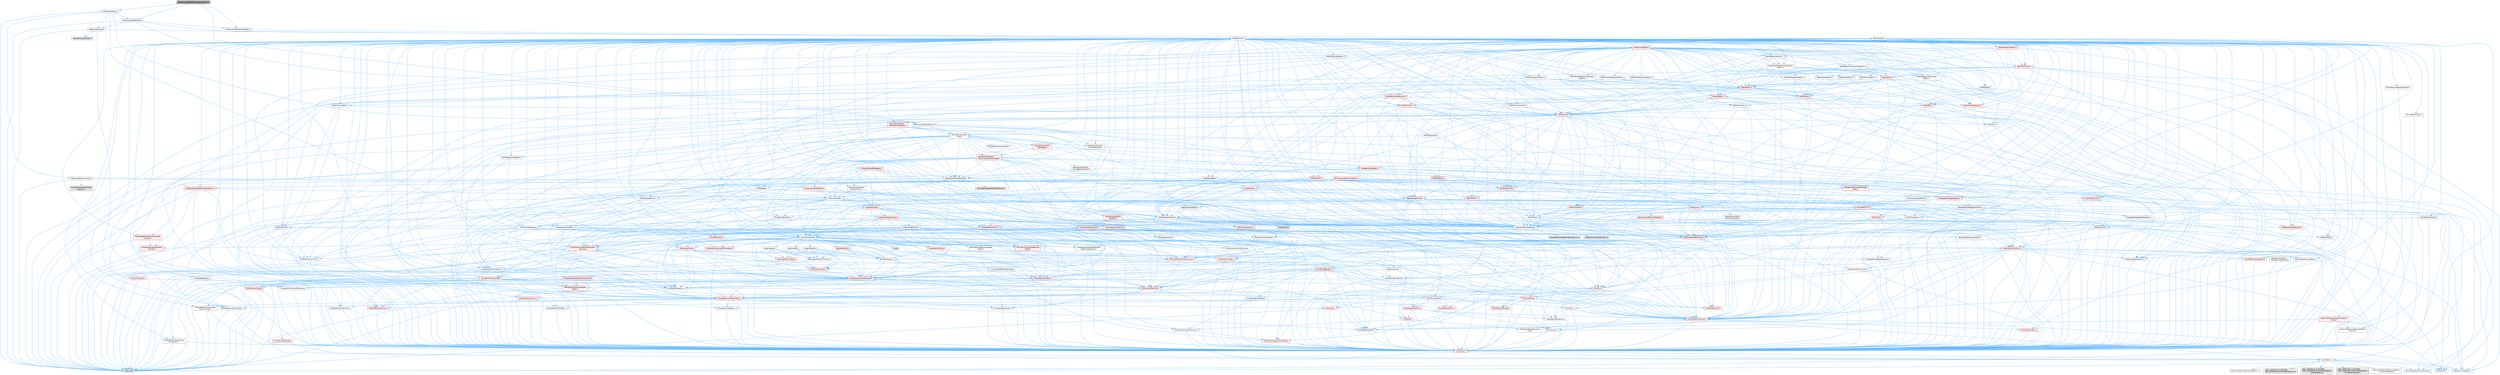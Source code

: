 digraph "MetasoundDataReferenceCollection.h"
{
 // INTERACTIVE_SVG=YES
 // LATEX_PDF_SIZE
  bgcolor="transparent";
  edge [fontname=Helvetica,fontsize=10,labelfontname=Helvetica,labelfontsize=10];
  node [fontname=Helvetica,fontsize=10,shape=box,height=0.2,width=0.4];
  Node1 [id="Node000001",label="MetasoundDataReferenceCollection.h",height=0.2,width=0.4,color="gray40", fillcolor="grey60", style="filled", fontcolor="black",tooltip=" "];
  Node1 -> Node2 [id="edge1_Node000001_Node000002",color="steelblue1",style="solid",tooltip=" "];
  Node2 [id="Node000002",label="MetasoundDataFactory.h",height=0.2,width=0.4,color="grey40", fillcolor="white", style="filled",URL="$d4/d50/MetasoundDataFactory_8h.html",tooltip=" "];
  Node2 -> Node3 [id="edge2_Node000002_Node000003",color="steelblue1",style="solid",tooltip=" "];
  Node3 [id="Node000003",label="MetasoundDataReference.h",height=0.2,width=0.4,color="grey40", fillcolor="white", style="filled",URL="$dc/d67/MetasoundDataReference_8h.html",tooltip=" "];
  Node3 -> Node4 [id="edge3_Node000003_Node000004",color="steelblue1",style="solid",tooltip=" "];
  Node4 [id="Node000004",label="type_traits",height=0.2,width=0.4,color="grey60", fillcolor="#E0E0E0", style="filled",tooltip=" "];
  Node3 -> Node5 [id="edge4_Node000003_Node000005",color="steelblue1",style="solid",tooltip=" "];
  Node5 [id="Node000005",label="Containers/UnrealString.h",height=0.2,width=0.4,color="grey40", fillcolor="white", style="filled",URL="$d5/dba/UnrealString_8h.html",tooltip=" "];
  Node5 -> Node6 [id="edge5_Node000005_Node000006",color="steelblue1",style="solid",tooltip=" "];
  Node6 [id="Node000006",label="Containers/UnrealStringIncludes.h.inl",height=0.2,width=0.4,color="grey60", fillcolor="#E0E0E0", style="filled",tooltip=" "];
  Node5 -> Node7 [id="edge6_Node000005_Node000007",color="steelblue1",style="solid",tooltip=" "];
  Node7 [id="Node000007",label="Containers/UnrealString.h.inl",height=0.2,width=0.4,color="grey60", fillcolor="#E0E0E0", style="filled",tooltip=" "];
  Node5 -> Node8 [id="edge7_Node000005_Node000008",color="steelblue1",style="solid",tooltip=" "];
  Node8 [id="Node000008",label="Misc/StringFormatArg.h",height=0.2,width=0.4,color="grey40", fillcolor="white", style="filled",URL="$d2/d16/StringFormatArg_8h.html",tooltip=" "];
  Node8 -> Node9 [id="edge8_Node000008_Node000009",color="steelblue1",style="solid",tooltip=" "];
  Node9 [id="Node000009",label="Containers/ContainersFwd.h",height=0.2,width=0.4,color="grey40", fillcolor="white", style="filled",URL="$d4/d0a/ContainersFwd_8h.html",tooltip=" "];
  Node9 -> Node10 [id="edge9_Node000009_Node000010",color="steelblue1",style="solid",tooltip=" "];
  Node10 [id="Node000010",label="HAL/Platform.h",height=0.2,width=0.4,color="grey40", fillcolor="white", style="filled",URL="$d9/dd0/Platform_8h.html",tooltip=" "];
  Node10 -> Node11 [id="edge10_Node000010_Node000011",color="steelblue1",style="solid",tooltip=" "];
  Node11 [id="Node000011",label="Misc/Build.h",height=0.2,width=0.4,color="grey40", fillcolor="white", style="filled",URL="$d3/dbb/Build_8h.html",tooltip=" "];
  Node10 -> Node12 [id="edge11_Node000010_Node000012",color="steelblue1",style="solid",tooltip=" "];
  Node12 [id="Node000012",label="Misc/LargeWorldCoordinates.h",height=0.2,width=0.4,color="grey40", fillcolor="white", style="filled",URL="$d2/dcb/LargeWorldCoordinates_8h.html",tooltip=" "];
  Node10 -> Node4 [id="edge12_Node000010_Node000004",color="steelblue1",style="solid",tooltip=" "];
  Node10 -> Node13 [id="edge13_Node000010_Node000013",color="steelblue1",style="solid",tooltip=" "];
  Node13 [id="Node000013",label="PreprocessorHelpers.h",height=0.2,width=0.4,color="grey40", fillcolor="white", style="filled",URL="$db/ddb/PreprocessorHelpers_8h.html",tooltip=" "];
  Node10 -> Node14 [id="edge14_Node000010_Node000014",color="steelblue1",style="solid",tooltip=" "];
  Node14 [id="Node000014",label="UBT_COMPILED_PLATFORM\l/UBT_COMPILED_PLATFORMPlatform\lCompilerPreSetup.h",height=0.2,width=0.4,color="grey60", fillcolor="#E0E0E0", style="filled",tooltip=" "];
  Node10 -> Node15 [id="edge15_Node000010_Node000015",color="steelblue1",style="solid",tooltip=" "];
  Node15 [id="Node000015",label="GenericPlatform/GenericPlatform\lCompilerPreSetup.h",height=0.2,width=0.4,color="grey40", fillcolor="white", style="filled",URL="$d9/dc8/GenericPlatformCompilerPreSetup_8h.html",tooltip=" "];
  Node10 -> Node16 [id="edge16_Node000010_Node000016",color="steelblue1",style="solid",tooltip=" "];
  Node16 [id="Node000016",label="GenericPlatform/GenericPlatform.h",height=0.2,width=0.4,color="grey40", fillcolor="white", style="filled",URL="$d6/d84/GenericPlatform_8h.html",tooltip=" "];
  Node10 -> Node17 [id="edge17_Node000010_Node000017",color="steelblue1",style="solid",tooltip=" "];
  Node17 [id="Node000017",label="UBT_COMPILED_PLATFORM\l/UBT_COMPILED_PLATFORMPlatform.h",height=0.2,width=0.4,color="grey60", fillcolor="#E0E0E0", style="filled",tooltip=" "];
  Node10 -> Node18 [id="edge18_Node000010_Node000018",color="steelblue1",style="solid",tooltip=" "];
  Node18 [id="Node000018",label="UBT_COMPILED_PLATFORM\l/UBT_COMPILED_PLATFORMPlatform\lCompilerSetup.h",height=0.2,width=0.4,color="grey60", fillcolor="#E0E0E0", style="filled",tooltip=" "];
  Node9 -> Node19 [id="edge19_Node000009_Node000019",color="steelblue1",style="solid",tooltip=" "];
  Node19 [id="Node000019",label="CoreTypes.h",height=0.2,width=0.4,color="red", fillcolor="#FFF0F0", style="filled",URL="$dc/dec/CoreTypes_8h.html",tooltip=" "];
  Node19 -> Node10 [id="edge20_Node000019_Node000010",color="steelblue1",style="solid",tooltip=" "];
  Node9 -> Node23 [id="edge21_Node000009_Node000023",color="steelblue1",style="solid",tooltip=" "];
  Node23 [id="Node000023",label="Traits/IsContiguousContainer.h",height=0.2,width=0.4,color="red", fillcolor="#FFF0F0", style="filled",URL="$d5/d3c/IsContiguousContainer_8h.html",tooltip=" "];
  Node23 -> Node19 [id="edge22_Node000023_Node000019",color="steelblue1",style="solid",tooltip=" "];
  Node3 -> Node10 [id="edge23_Node000003_Node000010",color="steelblue1",style="solid",tooltip=" "];
  Node3 -> Node26 [id="edge24_Node000003_Node000026",color="steelblue1",style="solid",tooltip=" "];
  Node26 [id="Node000026",label="Internationalization\l/Text.h",height=0.2,width=0.4,color="grey40", fillcolor="white", style="filled",URL="$d6/d35/Text_8h.html",tooltip=" "];
  Node26 -> Node19 [id="edge25_Node000026_Node000019",color="steelblue1",style="solid",tooltip=" "];
  Node26 -> Node27 [id="edge26_Node000026_Node000027",color="steelblue1",style="solid",tooltip=" "];
  Node27 [id="Node000027",label="HAL/PlatformAtomics.h",height=0.2,width=0.4,color="red", fillcolor="#FFF0F0", style="filled",URL="$d3/d36/PlatformAtomics_8h.html",tooltip=" "];
  Node27 -> Node19 [id="edge27_Node000027_Node000019",color="steelblue1",style="solid",tooltip=" "];
  Node26 -> Node30 [id="edge28_Node000026_Node000030",color="steelblue1",style="solid",tooltip=" "];
  Node30 [id="Node000030",label="Misc/AssertionMacros.h",height=0.2,width=0.4,color="red", fillcolor="#FFF0F0", style="filled",URL="$d0/dfa/AssertionMacros_8h.html",tooltip=" "];
  Node30 -> Node19 [id="edge29_Node000030_Node000019",color="steelblue1",style="solid",tooltip=" "];
  Node30 -> Node10 [id="edge30_Node000030_Node000010",color="steelblue1",style="solid",tooltip=" "];
  Node30 -> Node31 [id="edge31_Node000030_Node000031",color="steelblue1",style="solid",tooltip=" "];
  Node31 [id="Node000031",label="HAL/PlatformMisc.h",height=0.2,width=0.4,color="red", fillcolor="#FFF0F0", style="filled",URL="$d0/df5/PlatformMisc_8h.html",tooltip=" "];
  Node31 -> Node19 [id="edge32_Node000031_Node000019",color="steelblue1",style="solid",tooltip=" "];
  Node30 -> Node13 [id="edge33_Node000030_Node000013",color="steelblue1",style="solid",tooltip=" "];
  Node30 -> Node60 [id="edge34_Node000030_Node000060",color="steelblue1",style="solid",tooltip=" "];
  Node60 [id="Node000060",label="Templates/EnableIf.h",height=0.2,width=0.4,color="grey40", fillcolor="white", style="filled",URL="$d7/d60/EnableIf_8h.html",tooltip=" "];
  Node60 -> Node19 [id="edge35_Node000060_Node000019",color="steelblue1",style="solid",tooltip=" "];
  Node30 -> Node66 [id="edge36_Node000030_Node000066",color="steelblue1",style="solid",tooltip=" "];
  Node66 [id="Node000066",label="Misc/VarArgs.h",height=0.2,width=0.4,color="grey40", fillcolor="white", style="filled",URL="$d5/d6f/VarArgs_8h.html",tooltip=" "];
  Node66 -> Node19 [id="edge37_Node000066_Node000019",color="steelblue1",style="solid",tooltip=" "];
  Node26 -> Node51 [id="edge38_Node000026_Node000051",color="steelblue1",style="solid",tooltip=" "];
  Node51 [id="Node000051",label="Misc/EnumClassFlags.h",height=0.2,width=0.4,color="grey40", fillcolor="white", style="filled",URL="$d8/de7/EnumClassFlags_8h.html",tooltip=" "];
  Node26 -> Node74 [id="edge39_Node000026_Node000074",color="steelblue1",style="solid",tooltip=" "];
  Node74 [id="Node000074",label="Templates/UnrealTypeTraits.h",height=0.2,width=0.4,color="red", fillcolor="#FFF0F0", style="filled",URL="$d2/d2d/UnrealTypeTraits_8h.html",tooltip=" "];
  Node74 -> Node19 [id="edge40_Node000074_Node000019",color="steelblue1",style="solid",tooltip=" "];
  Node74 -> Node75 [id="edge41_Node000074_Node000075",color="steelblue1",style="solid",tooltip=" "];
  Node75 [id="Node000075",label="Templates/IsPointer.h",height=0.2,width=0.4,color="grey40", fillcolor="white", style="filled",URL="$d7/d05/IsPointer_8h.html",tooltip=" "];
  Node75 -> Node19 [id="edge42_Node000075_Node000019",color="steelblue1",style="solid",tooltip=" "];
  Node74 -> Node30 [id="edge43_Node000074_Node000030",color="steelblue1",style="solid",tooltip=" "];
  Node74 -> Node76 [id="edge44_Node000074_Node000076",color="steelblue1",style="solid",tooltip=" "];
  Node76 [id="Node000076",label="Templates/AndOrNot.h",height=0.2,width=0.4,color="grey40", fillcolor="white", style="filled",URL="$db/d0a/AndOrNot_8h.html",tooltip=" "];
  Node76 -> Node19 [id="edge45_Node000076_Node000019",color="steelblue1",style="solid",tooltip=" "];
  Node74 -> Node60 [id="edge46_Node000074_Node000060",color="steelblue1",style="solid",tooltip=" "];
  Node74 -> Node77 [id="edge47_Node000074_Node000077",color="steelblue1",style="solid",tooltip=" "];
  Node77 [id="Node000077",label="Templates/IsArithmetic.h",height=0.2,width=0.4,color="grey40", fillcolor="white", style="filled",URL="$d2/d5d/IsArithmetic_8h.html",tooltip=" "];
  Node77 -> Node19 [id="edge48_Node000077_Node000019",color="steelblue1",style="solid",tooltip=" "];
  Node74 -> Node79 [id="edge49_Node000074_Node000079",color="steelblue1",style="solid",tooltip=" "];
  Node79 [id="Node000079",label="Templates/IsPODType.h",height=0.2,width=0.4,color="grey40", fillcolor="white", style="filled",URL="$d7/db1/IsPODType_8h.html",tooltip=" "];
  Node79 -> Node19 [id="edge50_Node000079_Node000019",color="steelblue1",style="solid",tooltip=" "];
  Node74 -> Node80 [id="edge51_Node000074_Node000080",color="steelblue1",style="solid",tooltip=" "];
  Node80 [id="Node000080",label="Templates/IsUECoreType.h",height=0.2,width=0.4,color="grey40", fillcolor="white", style="filled",URL="$d1/db8/IsUECoreType_8h.html",tooltip=" "];
  Node80 -> Node19 [id="edge52_Node000080_Node000019",color="steelblue1",style="solid",tooltip=" "];
  Node80 -> Node4 [id="edge53_Node000080_Node000004",color="steelblue1",style="solid",tooltip=" "];
  Node74 -> Node81 [id="edge54_Node000074_Node000081",color="steelblue1",style="solid",tooltip=" "];
  Node81 [id="Node000081",label="Templates/IsTriviallyCopy\lConstructible.h",height=0.2,width=0.4,color="grey40", fillcolor="white", style="filled",URL="$d3/d78/IsTriviallyCopyConstructible_8h.html",tooltip=" "];
  Node81 -> Node19 [id="edge55_Node000081_Node000019",color="steelblue1",style="solid",tooltip=" "];
  Node81 -> Node4 [id="edge56_Node000081_Node000004",color="steelblue1",style="solid",tooltip=" "];
  Node26 -> Node82 [id="edge57_Node000026_Node000082",color="steelblue1",style="solid",tooltip=" "];
  Node82 [id="Node000082",label="Containers/Array.h",height=0.2,width=0.4,color="grey40", fillcolor="white", style="filled",URL="$df/dd0/Array_8h.html",tooltip=" "];
  Node82 -> Node19 [id="edge58_Node000082_Node000019",color="steelblue1",style="solid",tooltip=" "];
  Node82 -> Node30 [id="edge59_Node000082_Node000030",color="steelblue1",style="solid",tooltip=" "];
  Node82 -> Node83 [id="edge60_Node000082_Node000083",color="steelblue1",style="solid",tooltip=" "];
  Node83 [id="Node000083",label="Misc/IntrusiveUnsetOptional\lState.h",height=0.2,width=0.4,color="red", fillcolor="#FFF0F0", style="filled",URL="$d2/d0a/IntrusiveUnsetOptionalState_8h.html",tooltip=" "];
  Node82 -> Node85 [id="edge61_Node000082_Node000085",color="steelblue1",style="solid",tooltip=" "];
  Node85 [id="Node000085",label="Misc/ReverseIterate.h",height=0.2,width=0.4,color="red", fillcolor="#FFF0F0", style="filled",URL="$db/de3/ReverseIterate_8h.html",tooltip=" "];
  Node85 -> Node10 [id="edge62_Node000085_Node000010",color="steelblue1",style="solid",tooltip=" "];
  Node82 -> Node87 [id="edge63_Node000082_Node000087",color="steelblue1",style="solid",tooltip=" "];
  Node87 [id="Node000087",label="HAL/UnrealMemory.h",height=0.2,width=0.4,color="red", fillcolor="#FFF0F0", style="filled",URL="$d9/d96/UnrealMemory_8h.html",tooltip=" "];
  Node87 -> Node19 [id="edge64_Node000087_Node000019",color="steelblue1",style="solid",tooltip=" "];
  Node87 -> Node91 [id="edge65_Node000087_Node000091",color="steelblue1",style="solid",tooltip=" "];
  Node91 [id="Node000091",label="HAL/MemoryBase.h",height=0.2,width=0.4,color="grey40", fillcolor="white", style="filled",URL="$d6/d9f/MemoryBase_8h.html",tooltip=" "];
  Node91 -> Node19 [id="edge66_Node000091_Node000019",color="steelblue1",style="solid",tooltip=" "];
  Node91 -> Node27 [id="edge67_Node000091_Node000027",color="steelblue1",style="solid",tooltip=" "];
  Node91 -> Node39 [id="edge68_Node000091_Node000039",color="steelblue1",style="solid",tooltip=" "];
  Node39 [id="Node000039",label="HAL/PlatformCrt.h",height=0.2,width=0.4,color="red", fillcolor="#FFF0F0", style="filled",URL="$d8/d75/PlatformCrt_8h.html",tooltip=" "];
  Node91 -> Node92 [id="edge69_Node000091_Node000092",color="steelblue1",style="solid",tooltip=" "];
  Node92 [id="Node000092",label="Misc/Exec.h",height=0.2,width=0.4,color="grey40", fillcolor="white", style="filled",URL="$de/ddb/Exec_8h.html",tooltip=" "];
  Node92 -> Node19 [id="edge70_Node000092_Node000019",color="steelblue1",style="solid",tooltip=" "];
  Node92 -> Node30 [id="edge71_Node000092_Node000030",color="steelblue1",style="solid",tooltip=" "];
  Node91 -> Node93 [id="edge72_Node000091_Node000093",color="steelblue1",style="solid",tooltip=" "];
  Node93 [id="Node000093",label="Misc/OutputDevice.h",height=0.2,width=0.4,color="red", fillcolor="#FFF0F0", style="filled",URL="$d7/d32/OutputDevice_8h.html",tooltip=" "];
  Node93 -> Node35 [id="edge73_Node000093_Node000035",color="steelblue1",style="solid",tooltip=" "];
  Node35 [id="Node000035",label="CoreFwd.h",height=0.2,width=0.4,color="red", fillcolor="#FFF0F0", style="filled",URL="$d1/d1e/CoreFwd_8h.html",tooltip=" "];
  Node35 -> Node19 [id="edge74_Node000035_Node000019",color="steelblue1",style="solid",tooltip=" "];
  Node35 -> Node9 [id="edge75_Node000035_Node000009",color="steelblue1",style="solid",tooltip=" "];
  Node35 -> Node37 [id="edge76_Node000035_Node000037",color="steelblue1",style="solid",tooltip=" "];
  Node37 [id="Node000037",label="UObject/UObjectHierarchy\lFwd.h",height=0.2,width=0.4,color="grey40", fillcolor="white", style="filled",URL="$d3/d13/UObjectHierarchyFwd_8h.html",tooltip=" "];
  Node93 -> Node19 [id="edge77_Node000093_Node000019",color="steelblue1",style="solid",tooltip=" "];
  Node93 -> Node94 [id="edge78_Node000093_Node000094",color="steelblue1",style="solid",tooltip=" "];
  Node94 [id="Node000094",label="Logging/LogVerbosity.h",height=0.2,width=0.4,color="grey40", fillcolor="white", style="filled",URL="$d2/d8f/LogVerbosity_8h.html",tooltip=" "];
  Node94 -> Node19 [id="edge79_Node000094_Node000019",color="steelblue1",style="solid",tooltip=" "];
  Node93 -> Node66 [id="edge80_Node000093_Node000066",color="steelblue1",style="solid",tooltip=" "];
  Node91 -> Node95 [id="edge81_Node000091_Node000095",color="steelblue1",style="solid",tooltip=" "];
  Node95 [id="Node000095",label="Templates/Atomic.h",height=0.2,width=0.4,color="red", fillcolor="#FFF0F0", style="filled",URL="$d3/d91/Atomic_8h.html",tooltip=" "];
  Node87 -> Node102 [id="edge82_Node000087_Node000102",color="steelblue1",style="solid",tooltip=" "];
  Node102 [id="Node000102",label="HAL/PlatformMemory.h",height=0.2,width=0.4,color="red", fillcolor="#FFF0F0", style="filled",URL="$de/d68/PlatformMemory_8h.html",tooltip=" "];
  Node102 -> Node19 [id="edge83_Node000102_Node000019",color="steelblue1",style="solid",tooltip=" "];
  Node87 -> Node75 [id="edge84_Node000087_Node000075",color="steelblue1",style="solid",tooltip=" "];
  Node82 -> Node74 [id="edge85_Node000082_Node000074",color="steelblue1",style="solid",tooltip=" "];
  Node82 -> Node105 [id="edge86_Node000082_Node000105",color="steelblue1",style="solid",tooltip=" "];
  Node105 [id="Node000105",label="Templates/UnrealTemplate.h",height=0.2,width=0.4,color="red", fillcolor="#FFF0F0", style="filled",URL="$d4/d24/UnrealTemplate_8h.html",tooltip=" "];
  Node105 -> Node19 [id="edge87_Node000105_Node000019",color="steelblue1",style="solid",tooltip=" "];
  Node105 -> Node75 [id="edge88_Node000105_Node000075",color="steelblue1",style="solid",tooltip=" "];
  Node105 -> Node87 [id="edge89_Node000105_Node000087",color="steelblue1",style="solid",tooltip=" "];
  Node105 -> Node74 [id="edge90_Node000105_Node000074",color="steelblue1",style="solid",tooltip=" "];
  Node105 -> Node108 [id="edge91_Node000105_Node000108",color="steelblue1",style="solid",tooltip=" "];
  Node108 [id="Node000108",label="Templates/RemoveReference.h",height=0.2,width=0.4,color="grey40", fillcolor="white", style="filled",URL="$da/dbe/RemoveReference_8h.html",tooltip=" "];
  Node108 -> Node19 [id="edge92_Node000108_Node000019",color="steelblue1",style="solid",tooltip=" "];
  Node105 -> Node68 [id="edge93_Node000105_Node000068",color="steelblue1",style="solid",tooltip=" "];
  Node68 [id="Node000068",label="Templates/Requires.h",height=0.2,width=0.4,color="grey40", fillcolor="white", style="filled",URL="$dc/d96/Requires_8h.html",tooltip=" "];
  Node68 -> Node60 [id="edge94_Node000068_Node000060",color="steelblue1",style="solid",tooltip=" "];
  Node68 -> Node4 [id="edge95_Node000068_Node000004",color="steelblue1",style="solid",tooltip=" "];
  Node105 -> Node109 [id="edge96_Node000105_Node000109",color="steelblue1",style="solid",tooltip=" "];
  Node109 [id="Node000109",label="Templates/TypeCompatible\lBytes.h",height=0.2,width=0.4,color="red", fillcolor="#FFF0F0", style="filled",URL="$df/d0a/TypeCompatibleBytes_8h.html",tooltip=" "];
  Node109 -> Node19 [id="edge97_Node000109_Node000019",color="steelblue1",style="solid",tooltip=" "];
  Node109 -> Node4 [id="edge98_Node000109_Node000004",color="steelblue1",style="solid",tooltip=" "];
  Node105 -> Node23 [id="edge99_Node000105_Node000023",color="steelblue1",style="solid",tooltip=" "];
  Node105 -> Node4 [id="edge100_Node000105_Node000004",color="steelblue1",style="solid",tooltip=" "];
  Node82 -> Node111 [id="edge101_Node000082_Node000111",color="steelblue1",style="solid",tooltip=" "];
  Node111 [id="Node000111",label="Containers/AllowShrinking.h",height=0.2,width=0.4,color="grey40", fillcolor="white", style="filled",URL="$d7/d1a/AllowShrinking_8h.html",tooltip=" "];
  Node111 -> Node19 [id="edge102_Node000111_Node000019",color="steelblue1",style="solid",tooltip=" "];
  Node82 -> Node112 [id="edge103_Node000082_Node000112",color="steelblue1",style="solid",tooltip=" "];
  Node112 [id="Node000112",label="Containers/ContainerAllocation\lPolicies.h",height=0.2,width=0.4,color="red", fillcolor="#FFF0F0", style="filled",URL="$d7/dff/ContainerAllocationPolicies_8h.html",tooltip=" "];
  Node112 -> Node19 [id="edge104_Node000112_Node000019",color="steelblue1",style="solid",tooltip=" "];
  Node112 -> Node112 [id="edge105_Node000112_Node000112",color="steelblue1",style="solid",tooltip=" "];
  Node112 -> Node114 [id="edge106_Node000112_Node000114",color="steelblue1",style="solid",tooltip=" "];
  Node114 [id="Node000114",label="HAL/PlatformMath.h",height=0.2,width=0.4,color="red", fillcolor="#FFF0F0", style="filled",URL="$dc/d53/PlatformMath_8h.html",tooltip=" "];
  Node114 -> Node19 [id="edge107_Node000114_Node000019",color="steelblue1",style="solid",tooltip=" "];
  Node112 -> Node87 [id="edge108_Node000112_Node000087",color="steelblue1",style="solid",tooltip=" "];
  Node112 -> Node49 [id="edge109_Node000112_Node000049",color="steelblue1",style="solid",tooltip=" "];
  Node49 [id="Node000049",label="Math/NumericLimits.h",height=0.2,width=0.4,color="grey40", fillcolor="white", style="filled",URL="$df/d1b/NumericLimits_8h.html",tooltip=" "];
  Node49 -> Node19 [id="edge110_Node000049_Node000019",color="steelblue1",style="solid",tooltip=" "];
  Node112 -> Node30 [id="edge111_Node000112_Node000030",color="steelblue1",style="solid",tooltip=" "];
  Node112 -> Node123 [id="edge112_Node000112_Node000123",color="steelblue1",style="solid",tooltip=" "];
  Node123 [id="Node000123",label="Templates/MemoryOps.h",height=0.2,width=0.4,color="red", fillcolor="#FFF0F0", style="filled",URL="$db/dea/MemoryOps_8h.html",tooltip=" "];
  Node123 -> Node19 [id="edge113_Node000123_Node000019",color="steelblue1",style="solid",tooltip=" "];
  Node123 -> Node87 [id="edge114_Node000123_Node000087",color="steelblue1",style="solid",tooltip=" "];
  Node123 -> Node100 [id="edge115_Node000123_Node000100",color="steelblue1",style="solid",tooltip=" "];
  Node100 [id="Node000100",label="Templates/IsTriviallyCopy\lAssignable.h",height=0.2,width=0.4,color="grey40", fillcolor="white", style="filled",URL="$d2/df2/IsTriviallyCopyAssignable_8h.html",tooltip=" "];
  Node100 -> Node19 [id="edge116_Node000100_Node000019",color="steelblue1",style="solid",tooltip=" "];
  Node100 -> Node4 [id="edge117_Node000100_Node000004",color="steelblue1",style="solid",tooltip=" "];
  Node123 -> Node81 [id="edge118_Node000123_Node000081",color="steelblue1",style="solid",tooltip=" "];
  Node123 -> Node68 [id="edge119_Node000123_Node000068",color="steelblue1",style="solid",tooltip=" "];
  Node123 -> Node74 [id="edge120_Node000123_Node000074",color="steelblue1",style="solid",tooltip=" "];
  Node123 -> Node4 [id="edge121_Node000123_Node000004",color="steelblue1",style="solid",tooltip=" "];
  Node112 -> Node109 [id="edge122_Node000112_Node000109",color="steelblue1",style="solid",tooltip=" "];
  Node112 -> Node4 [id="edge123_Node000112_Node000004",color="steelblue1",style="solid",tooltip=" "];
  Node82 -> Node124 [id="edge124_Node000082_Node000124",color="steelblue1",style="solid",tooltip=" "];
  Node124 [id="Node000124",label="Containers/ContainerElement\lTypeCompatibility.h",height=0.2,width=0.4,color="grey40", fillcolor="white", style="filled",URL="$df/ddf/ContainerElementTypeCompatibility_8h.html",tooltip=" "];
  Node124 -> Node19 [id="edge125_Node000124_Node000019",color="steelblue1",style="solid",tooltip=" "];
  Node124 -> Node74 [id="edge126_Node000124_Node000074",color="steelblue1",style="solid",tooltip=" "];
  Node82 -> Node125 [id="edge127_Node000082_Node000125",color="steelblue1",style="solid",tooltip=" "];
  Node125 [id="Node000125",label="Serialization/Archive.h",height=0.2,width=0.4,color="red", fillcolor="#FFF0F0", style="filled",URL="$d7/d3b/Archive_8h.html",tooltip=" "];
  Node125 -> Node35 [id="edge128_Node000125_Node000035",color="steelblue1",style="solid",tooltip=" "];
  Node125 -> Node19 [id="edge129_Node000125_Node000019",color="steelblue1",style="solid",tooltip=" "];
  Node125 -> Node126 [id="edge130_Node000125_Node000126",color="steelblue1",style="solid",tooltip=" "];
  Node126 [id="Node000126",label="HAL/PlatformProperties.h",height=0.2,width=0.4,color="red", fillcolor="#FFF0F0", style="filled",URL="$d9/db0/PlatformProperties_8h.html",tooltip=" "];
  Node126 -> Node19 [id="edge131_Node000126_Node000019",color="steelblue1",style="solid",tooltip=" "];
  Node125 -> Node129 [id="edge132_Node000125_Node000129",color="steelblue1",style="solid",tooltip=" "];
  Node129 [id="Node000129",label="Internationalization\l/TextNamespaceFwd.h",height=0.2,width=0.4,color="grey40", fillcolor="white", style="filled",URL="$d8/d97/TextNamespaceFwd_8h.html",tooltip=" "];
  Node129 -> Node19 [id="edge133_Node000129_Node000019",color="steelblue1",style="solid",tooltip=" "];
  Node125 -> Node30 [id="edge134_Node000125_Node000030",color="steelblue1",style="solid",tooltip=" "];
  Node125 -> Node11 [id="edge135_Node000125_Node000011",color="steelblue1",style="solid",tooltip=" "];
  Node125 -> Node130 [id="edge136_Node000125_Node000130",color="steelblue1",style="solid",tooltip=" "];
  Node130 [id="Node000130",label="Misc/EngineVersionBase.h",height=0.2,width=0.4,color="grey40", fillcolor="white", style="filled",URL="$d5/d2b/EngineVersionBase_8h.html",tooltip=" "];
  Node130 -> Node19 [id="edge137_Node000130_Node000019",color="steelblue1",style="solid",tooltip=" "];
  Node125 -> Node66 [id="edge138_Node000125_Node000066",color="steelblue1",style="solid",tooltip=" "];
  Node125 -> Node60 [id="edge139_Node000125_Node000060",color="steelblue1",style="solid",tooltip=" "];
  Node125 -> Node133 [id="edge140_Node000125_Node000133",color="steelblue1",style="solid",tooltip=" "];
  Node133 [id="Node000133",label="Templates/IsEnumClass.h",height=0.2,width=0.4,color="grey40", fillcolor="white", style="filled",URL="$d7/d15/IsEnumClass_8h.html",tooltip=" "];
  Node133 -> Node19 [id="edge141_Node000133_Node000019",color="steelblue1",style="solid",tooltip=" "];
  Node133 -> Node76 [id="edge142_Node000133_Node000076",color="steelblue1",style="solid",tooltip=" "];
  Node125 -> Node105 [id="edge143_Node000125_Node000105",color="steelblue1",style="solid",tooltip=" "];
  Node125 -> Node134 [id="edge144_Node000125_Node000134",color="steelblue1",style="solid",tooltip=" "];
  Node134 [id="Node000134",label="UObject/ObjectVersion.h",height=0.2,width=0.4,color="grey40", fillcolor="white", style="filled",URL="$da/d63/ObjectVersion_8h.html",tooltip=" "];
  Node134 -> Node19 [id="edge145_Node000134_Node000019",color="steelblue1",style="solid",tooltip=" "];
  Node82 -> Node135 [id="edge146_Node000082_Node000135",color="steelblue1",style="solid",tooltip=" "];
  Node135 [id="Node000135",label="Serialization/MemoryImage\lWriter.h",height=0.2,width=0.4,color="grey40", fillcolor="white", style="filled",URL="$d0/d08/MemoryImageWriter_8h.html",tooltip=" "];
  Node135 -> Node19 [id="edge147_Node000135_Node000019",color="steelblue1",style="solid",tooltip=" "];
  Node135 -> Node136 [id="edge148_Node000135_Node000136",color="steelblue1",style="solid",tooltip=" "];
  Node136 [id="Node000136",label="Serialization/MemoryLayout.h",height=0.2,width=0.4,color="red", fillcolor="#FFF0F0", style="filled",URL="$d7/d66/MemoryLayout_8h.html",tooltip=" "];
  Node136 -> Node139 [id="edge149_Node000136_Node000139",color="steelblue1",style="solid",tooltip=" "];
  Node139 [id="Node000139",label="Containers/EnumAsByte.h",height=0.2,width=0.4,color="grey40", fillcolor="white", style="filled",URL="$d6/d9a/EnumAsByte_8h.html",tooltip=" "];
  Node139 -> Node19 [id="edge150_Node000139_Node000019",color="steelblue1",style="solid",tooltip=" "];
  Node139 -> Node79 [id="edge151_Node000139_Node000079",color="steelblue1",style="solid",tooltip=" "];
  Node139 -> Node140 [id="edge152_Node000139_Node000140",color="steelblue1",style="solid",tooltip=" "];
  Node140 [id="Node000140",label="Templates/TypeHash.h",height=0.2,width=0.4,color="red", fillcolor="#FFF0F0", style="filled",URL="$d1/d62/TypeHash_8h.html",tooltip=" "];
  Node140 -> Node19 [id="edge153_Node000140_Node000019",color="steelblue1",style="solid",tooltip=" "];
  Node140 -> Node68 [id="edge154_Node000140_Node000068",color="steelblue1",style="solid",tooltip=" "];
  Node140 -> Node141 [id="edge155_Node000140_Node000141",color="steelblue1",style="solid",tooltip=" "];
  Node141 [id="Node000141",label="Misc/Crc.h",height=0.2,width=0.4,color="red", fillcolor="#FFF0F0", style="filled",URL="$d4/dd2/Crc_8h.html",tooltip=" "];
  Node141 -> Node19 [id="edge156_Node000141_Node000019",color="steelblue1",style="solid",tooltip=" "];
  Node141 -> Node89 [id="edge157_Node000141_Node000089",color="steelblue1",style="solid",tooltip=" "];
  Node89 [id="Node000089",label="HAL/PlatformString.h",height=0.2,width=0.4,color="red", fillcolor="#FFF0F0", style="filled",URL="$db/db5/PlatformString_8h.html",tooltip=" "];
  Node89 -> Node19 [id="edge158_Node000089_Node000019",color="steelblue1",style="solid",tooltip=" "];
  Node141 -> Node30 [id="edge159_Node000141_Node000030",color="steelblue1",style="solid",tooltip=" "];
  Node141 -> Node142 [id="edge160_Node000141_Node000142",color="steelblue1",style="solid",tooltip=" "];
  Node142 [id="Node000142",label="Misc/CString.h",height=0.2,width=0.4,color="red", fillcolor="#FFF0F0", style="filled",URL="$d2/d49/CString_8h.html",tooltip=" "];
  Node142 -> Node19 [id="edge161_Node000142_Node000019",color="steelblue1",style="solid",tooltip=" "];
  Node142 -> Node39 [id="edge162_Node000142_Node000039",color="steelblue1",style="solid",tooltip=" "];
  Node142 -> Node89 [id="edge163_Node000142_Node000089",color="steelblue1",style="solid",tooltip=" "];
  Node142 -> Node30 [id="edge164_Node000142_Node000030",color="steelblue1",style="solid",tooltip=" "];
  Node142 -> Node143 [id="edge165_Node000142_Node000143",color="steelblue1",style="solid",tooltip=" "];
  Node143 [id="Node000143",label="Misc/Char.h",height=0.2,width=0.4,color="red", fillcolor="#FFF0F0", style="filled",URL="$d0/d58/Char_8h.html",tooltip=" "];
  Node143 -> Node19 [id="edge166_Node000143_Node000019",color="steelblue1",style="solid",tooltip=" "];
  Node143 -> Node4 [id="edge167_Node000143_Node000004",color="steelblue1",style="solid",tooltip=" "];
  Node142 -> Node66 [id="edge168_Node000142_Node000066",color="steelblue1",style="solid",tooltip=" "];
  Node141 -> Node143 [id="edge169_Node000141_Node000143",color="steelblue1",style="solid",tooltip=" "];
  Node141 -> Node74 [id="edge170_Node000141_Node000074",color="steelblue1",style="solid",tooltip=" "];
  Node140 -> Node4 [id="edge171_Node000140_Node000004",color="steelblue1",style="solid",tooltip=" "];
  Node136 -> Node33 [id="edge172_Node000136_Node000033",color="steelblue1",style="solid",tooltip=" "];
  Node33 [id="Node000033",label="Containers/StringFwd.h",height=0.2,width=0.4,color="grey40", fillcolor="white", style="filled",URL="$df/d37/StringFwd_8h.html",tooltip=" "];
  Node33 -> Node19 [id="edge173_Node000033_Node000019",color="steelblue1",style="solid",tooltip=" "];
  Node33 -> Node34 [id="edge174_Node000033_Node000034",color="steelblue1",style="solid",tooltip=" "];
  Node34 [id="Node000034",label="Traits/ElementType.h",height=0.2,width=0.4,color="red", fillcolor="#FFF0F0", style="filled",URL="$d5/d4f/ElementType_8h.html",tooltip=" "];
  Node34 -> Node10 [id="edge175_Node000034_Node000010",color="steelblue1",style="solid",tooltip=" "];
  Node34 -> Node4 [id="edge176_Node000034_Node000004",color="steelblue1",style="solid",tooltip=" "];
  Node33 -> Node23 [id="edge177_Node000033_Node000023",color="steelblue1",style="solid",tooltip=" "];
  Node136 -> Node87 [id="edge178_Node000136_Node000087",color="steelblue1",style="solid",tooltip=" "];
  Node136 -> Node60 [id="edge179_Node000136_Node000060",color="steelblue1",style="solid",tooltip=" "];
  Node136 -> Node105 [id="edge180_Node000136_Node000105",color="steelblue1",style="solid",tooltip=" "];
  Node82 -> Node149 [id="edge181_Node000082_Node000149",color="steelblue1",style="solid",tooltip=" "];
  Node149 [id="Node000149",label="Algo/Heapify.h",height=0.2,width=0.4,color="grey40", fillcolor="white", style="filled",URL="$d0/d2a/Heapify_8h.html",tooltip=" "];
  Node149 -> Node150 [id="edge182_Node000149_Node000150",color="steelblue1",style="solid",tooltip=" "];
  Node150 [id="Node000150",label="Algo/Impl/BinaryHeap.h",height=0.2,width=0.4,color="red", fillcolor="#FFF0F0", style="filled",URL="$d7/da3/Algo_2Impl_2BinaryHeap_8h.html",tooltip=" "];
  Node150 -> Node151 [id="edge183_Node000150_Node000151",color="steelblue1",style="solid",tooltip=" "];
  Node151 [id="Node000151",label="Templates/Invoke.h",height=0.2,width=0.4,color="red", fillcolor="#FFF0F0", style="filled",URL="$d7/deb/Invoke_8h.html",tooltip=" "];
  Node151 -> Node19 [id="edge184_Node000151_Node000019",color="steelblue1",style="solid",tooltip=" "];
  Node151 -> Node105 [id="edge185_Node000151_Node000105",color="steelblue1",style="solid",tooltip=" "];
  Node151 -> Node4 [id="edge186_Node000151_Node000004",color="steelblue1",style="solid",tooltip=" "];
  Node150 -> Node4 [id="edge187_Node000150_Node000004",color="steelblue1",style="solid",tooltip=" "];
  Node149 -> Node155 [id="edge188_Node000149_Node000155",color="steelblue1",style="solid",tooltip=" "];
  Node155 [id="Node000155",label="Templates/IdentityFunctor.h",height=0.2,width=0.4,color="grey40", fillcolor="white", style="filled",URL="$d7/d2e/IdentityFunctor_8h.html",tooltip=" "];
  Node155 -> Node10 [id="edge189_Node000155_Node000010",color="steelblue1",style="solid",tooltip=" "];
  Node149 -> Node151 [id="edge190_Node000149_Node000151",color="steelblue1",style="solid",tooltip=" "];
  Node149 -> Node156 [id="edge191_Node000149_Node000156",color="steelblue1",style="solid",tooltip=" "];
  Node156 [id="Node000156",label="Templates/Less.h",height=0.2,width=0.4,color="grey40", fillcolor="white", style="filled",URL="$de/dc8/Less_8h.html",tooltip=" "];
  Node156 -> Node19 [id="edge192_Node000156_Node000019",color="steelblue1",style="solid",tooltip=" "];
  Node156 -> Node105 [id="edge193_Node000156_Node000105",color="steelblue1",style="solid",tooltip=" "];
  Node149 -> Node105 [id="edge194_Node000149_Node000105",color="steelblue1",style="solid",tooltip=" "];
  Node82 -> Node157 [id="edge195_Node000082_Node000157",color="steelblue1",style="solid",tooltip=" "];
  Node157 [id="Node000157",label="Algo/HeapSort.h",height=0.2,width=0.4,color="grey40", fillcolor="white", style="filled",URL="$d3/d92/HeapSort_8h.html",tooltip=" "];
  Node157 -> Node150 [id="edge196_Node000157_Node000150",color="steelblue1",style="solid",tooltip=" "];
  Node157 -> Node155 [id="edge197_Node000157_Node000155",color="steelblue1",style="solid",tooltip=" "];
  Node157 -> Node156 [id="edge198_Node000157_Node000156",color="steelblue1",style="solid",tooltip=" "];
  Node157 -> Node105 [id="edge199_Node000157_Node000105",color="steelblue1",style="solid",tooltip=" "];
  Node82 -> Node158 [id="edge200_Node000082_Node000158",color="steelblue1",style="solid",tooltip=" "];
  Node158 [id="Node000158",label="Algo/IsHeap.h",height=0.2,width=0.4,color="grey40", fillcolor="white", style="filled",URL="$de/d32/IsHeap_8h.html",tooltip=" "];
  Node158 -> Node150 [id="edge201_Node000158_Node000150",color="steelblue1",style="solid",tooltip=" "];
  Node158 -> Node155 [id="edge202_Node000158_Node000155",color="steelblue1",style="solid",tooltip=" "];
  Node158 -> Node151 [id="edge203_Node000158_Node000151",color="steelblue1",style="solid",tooltip=" "];
  Node158 -> Node156 [id="edge204_Node000158_Node000156",color="steelblue1",style="solid",tooltip=" "];
  Node158 -> Node105 [id="edge205_Node000158_Node000105",color="steelblue1",style="solid",tooltip=" "];
  Node82 -> Node150 [id="edge206_Node000082_Node000150",color="steelblue1",style="solid",tooltip=" "];
  Node82 -> Node159 [id="edge207_Node000082_Node000159",color="steelblue1",style="solid",tooltip=" "];
  Node159 [id="Node000159",label="Algo/StableSort.h",height=0.2,width=0.4,color="red", fillcolor="#FFF0F0", style="filled",URL="$d7/d3c/StableSort_8h.html",tooltip=" "];
  Node159 -> Node155 [id="edge208_Node000159_Node000155",color="steelblue1",style="solid",tooltip=" "];
  Node159 -> Node151 [id="edge209_Node000159_Node000151",color="steelblue1",style="solid",tooltip=" "];
  Node159 -> Node156 [id="edge210_Node000159_Node000156",color="steelblue1",style="solid",tooltip=" "];
  Node159 -> Node105 [id="edge211_Node000159_Node000105",color="steelblue1",style="solid",tooltip=" "];
  Node82 -> Node162 [id="edge212_Node000082_Node000162",color="steelblue1",style="solid",tooltip=" "];
  Node162 [id="Node000162",label="Concepts/GetTypeHashable.h",height=0.2,width=0.4,color="grey40", fillcolor="white", style="filled",URL="$d3/da2/GetTypeHashable_8h.html",tooltip=" "];
  Node162 -> Node19 [id="edge213_Node000162_Node000019",color="steelblue1",style="solid",tooltip=" "];
  Node162 -> Node140 [id="edge214_Node000162_Node000140",color="steelblue1",style="solid",tooltip=" "];
  Node82 -> Node155 [id="edge215_Node000082_Node000155",color="steelblue1",style="solid",tooltip=" "];
  Node82 -> Node151 [id="edge216_Node000082_Node000151",color="steelblue1",style="solid",tooltip=" "];
  Node82 -> Node156 [id="edge217_Node000082_Node000156",color="steelblue1",style="solid",tooltip=" "];
  Node82 -> Node163 [id="edge218_Node000082_Node000163",color="steelblue1",style="solid",tooltip=" "];
  Node163 [id="Node000163",label="Templates/LosesQualifiers\lFromTo.h",height=0.2,width=0.4,color="red", fillcolor="#FFF0F0", style="filled",URL="$d2/db3/LosesQualifiersFromTo_8h.html",tooltip=" "];
  Node163 -> Node4 [id="edge219_Node000163_Node000004",color="steelblue1",style="solid",tooltip=" "];
  Node82 -> Node68 [id="edge220_Node000082_Node000068",color="steelblue1",style="solid",tooltip=" "];
  Node82 -> Node164 [id="edge221_Node000082_Node000164",color="steelblue1",style="solid",tooltip=" "];
  Node164 [id="Node000164",label="Templates/Sorting.h",height=0.2,width=0.4,color="red", fillcolor="#FFF0F0", style="filled",URL="$d3/d9e/Sorting_8h.html",tooltip=" "];
  Node164 -> Node19 [id="edge222_Node000164_Node000019",color="steelblue1",style="solid",tooltip=" "];
  Node164 -> Node114 [id="edge223_Node000164_Node000114",color="steelblue1",style="solid",tooltip=" "];
  Node164 -> Node156 [id="edge224_Node000164_Node000156",color="steelblue1",style="solid",tooltip=" "];
  Node82 -> Node168 [id="edge225_Node000082_Node000168",color="steelblue1",style="solid",tooltip=" "];
  Node168 [id="Node000168",label="Templates/AlignmentTemplates.h",height=0.2,width=0.4,color="red", fillcolor="#FFF0F0", style="filled",URL="$dd/d32/AlignmentTemplates_8h.html",tooltip=" "];
  Node168 -> Node19 [id="edge226_Node000168_Node000019",color="steelblue1",style="solid",tooltip=" "];
  Node168 -> Node75 [id="edge227_Node000168_Node000075",color="steelblue1",style="solid",tooltip=" "];
  Node82 -> Node34 [id="edge228_Node000082_Node000034",color="steelblue1",style="solid",tooltip=" "];
  Node82 -> Node120 [id="edge229_Node000082_Node000120",color="steelblue1",style="solid",tooltip=" "];
  Node120 [id="Node000120",label="limits",height=0.2,width=0.4,color="grey60", fillcolor="#E0E0E0", style="filled",tooltip=" "];
  Node82 -> Node4 [id="edge230_Node000082_Node000004",color="steelblue1",style="solid",tooltip=" "];
  Node26 -> Node5 [id="edge231_Node000026_Node000005",color="steelblue1",style="solid",tooltip=" "];
  Node26 -> Node169 [id="edge232_Node000026_Node000169",color="steelblue1",style="solid",tooltip=" "];
  Node169 [id="Node000169",label="Containers/SortedMap.h",height=0.2,width=0.4,color="red", fillcolor="#FFF0F0", style="filled",URL="$d1/dcf/SortedMap_8h.html",tooltip=" "];
  Node169 -> Node170 [id="edge233_Node000169_Node000170",color="steelblue1",style="solid",tooltip=" "];
  Node170 [id="Node000170",label="Containers/Map.h",height=0.2,width=0.4,color="grey40", fillcolor="white", style="filled",URL="$df/d79/Map_8h.html",tooltip=" "];
  Node170 -> Node19 [id="edge234_Node000170_Node000019",color="steelblue1",style="solid",tooltip=" "];
  Node170 -> Node171 [id="edge235_Node000170_Node000171",color="steelblue1",style="solid",tooltip=" "];
  Node171 [id="Node000171",label="Algo/Reverse.h",height=0.2,width=0.4,color="grey40", fillcolor="white", style="filled",URL="$d5/d93/Reverse_8h.html",tooltip=" "];
  Node171 -> Node19 [id="edge236_Node000171_Node000019",color="steelblue1",style="solid",tooltip=" "];
  Node171 -> Node105 [id="edge237_Node000171_Node000105",color="steelblue1",style="solid",tooltip=" "];
  Node170 -> Node124 [id="edge238_Node000170_Node000124",color="steelblue1",style="solid",tooltip=" "];
  Node170 -> Node172 [id="edge239_Node000170_Node000172",color="steelblue1",style="solid",tooltip=" "];
  Node172 [id="Node000172",label="Containers/Set.h",height=0.2,width=0.4,color="red", fillcolor="#FFF0F0", style="filled",URL="$d4/d45/Set_8h.html",tooltip=" "];
  Node172 -> Node112 [id="edge240_Node000172_Node000112",color="steelblue1",style="solid",tooltip=" "];
  Node172 -> Node124 [id="edge241_Node000172_Node000124",color="steelblue1",style="solid",tooltip=" "];
  Node172 -> Node174 [id="edge242_Node000172_Node000174",color="steelblue1",style="solid",tooltip=" "];
  Node174 [id="Node000174",label="Containers/SparseArray.h",height=0.2,width=0.4,color="red", fillcolor="#FFF0F0", style="filled",URL="$d5/dbf/SparseArray_8h.html",tooltip=" "];
  Node174 -> Node19 [id="edge243_Node000174_Node000019",color="steelblue1",style="solid",tooltip=" "];
  Node174 -> Node30 [id="edge244_Node000174_Node000030",color="steelblue1",style="solid",tooltip=" "];
  Node174 -> Node87 [id="edge245_Node000174_Node000087",color="steelblue1",style="solid",tooltip=" "];
  Node174 -> Node74 [id="edge246_Node000174_Node000074",color="steelblue1",style="solid",tooltip=" "];
  Node174 -> Node105 [id="edge247_Node000174_Node000105",color="steelblue1",style="solid",tooltip=" "];
  Node174 -> Node112 [id="edge248_Node000174_Node000112",color="steelblue1",style="solid",tooltip=" "];
  Node174 -> Node156 [id="edge249_Node000174_Node000156",color="steelblue1",style="solid",tooltip=" "];
  Node174 -> Node82 [id="edge250_Node000174_Node000082",color="steelblue1",style="solid",tooltip=" "];
  Node174 -> Node167 [id="edge251_Node000174_Node000167",color="steelblue1",style="solid",tooltip=" "];
  Node167 [id="Node000167",label="Math/UnrealMathUtility.h",height=0.2,width=0.4,color="red", fillcolor="#FFF0F0", style="filled",URL="$db/db8/UnrealMathUtility_8h.html",tooltip=" "];
  Node167 -> Node19 [id="edge252_Node000167_Node000019",color="steelblue1",style="solid",tooltip=" "];
  Node167 -> Node30 [id="edge253_Node000167_Node000030",color="steelblue1",style="solid",tooltip=" "];
  Node167 -> Node114 [id="edge254_Node000167_Node000114",color="steelblue1",style="solid",tooltip=" "];
  Node167 -> Node68 [id="edge255_Node000167_Node000068",color="steelblue1",style="solid",tooltip=" "];
  Node174 -> Node175 [id="edge256_Node000174_Node000175",color="steelblue1",style="solid",tooltip=" "];
  Node175 [id="Node000175",label="Containers/ScriptArray.h",height=0.2,width=0.4,color="red", fillcolor="#FFF0F0", style="filled",URL="$dc/daf/ScriptArray_8h.html",tooltip=" "];
  Node175 -> Node19 [id="edge257_Node000175_Node000019",color="steelblue1",style="solid",tooltip=" "];
  Node175 -> Node30 [id="edge258_Node000175_Node000030",color="steelblue1",style="solid",tooltip=" "];
  Node175 -> Node87 [id="edge259_Node000175_Node000087",color="steelblue1",style="solid",tooltip=" "];
  Node175 -> Node111 [id="edge260_Node000175_Node000111",color="steelblue1",style="solid",tooltip=" "];
  Node175 -> Node112 [id="edge261_Node000175_Node000112",color="steelblue1",style="solid",tooltip=" "];
  Node175 -> Node82 [id="edge262_Node000175_Node000082",color="steelblue1",style="solid",tooltip=" "];
  Node174 -> Node176 [id="edge263_Node000174_Node000176",color="steelblue1",style="solid",tooltip=" "];
  Node176 [id="Node000176",label="Containers/BitArray.h",height=0.2,width=0.4,color="grey40", fillcolor="white", style="filled",URL="$d1/de4/BitArray_8h.html",tooltip=" "];
  Node176 -> Node112 [id="edge264_Node000176_Node000112",color="steelblue1",style="solid",tooltip=" "];
  Node176 -> Node19 [id="edge265_Node000176_Node000019",color="steelblue1",style="solid",tooltip=" "];
  Node176 -> Node27 [id="edge266_Node000176_Node000027",color="steelblue1",style="solid",tooltip=" "];
  Node176 -> Node87 [id="edge267_Node000176_Node000087",color="steelblue1",style="solid",tooltip=" "];
  Node176 -> Node167 [id="edge268_Node000176_Node000167",color="steelblue1",style="solid",tooltip=" "];
  Node176 -> Node30 [id="edge269_Node000176_Node000030",color="steelblue1",style="solid",tooltip=" "];
  Node176 -> Node51 [id="edge270_Node000176_Node000051",color="steelblue1",style="solid",tooltip=" "];
  Node176 -> Node125 [id="edge271_Node000176_Node000125",color="steelblue1",style="solid",tooltip=" "];
  Node176 -> Node135 [id="edge272_Node000176_Node000135",color="steelblue1",style="solid",tooltip=" "];
  Node176 -> Node136 [id="edge273_Node000176_Node000136",color="steelblue1",style="solid",tooltip=" "];
  Node176 -> Node60 [id="edge274_Node000176_Node000060",color="steelblue1",style="solid",tooltip=" "];
  Node176 -> Node151 [id="edge275_Node000176_Node000151",color="steelblue1",style="solid",tooltip=" "];
  Node176 -> Node105 [id="edge276_Node000176_Node000105",color="steelblue1",style="solid",tooltip=" "];
  Node176 -> Node74 [id="edge277_Node000176_Node000074",color="steelblue1",style="solid",tooltip=" "];
  Node174 -> Node135 [id="edge278_Node000174_Node000135",color="steelblue1",style="solid",tooltip=" "];
  Node174 -> Node5 [id="edge279_Node000174_Node000005",color="steelblue1",style="solid",tooltip=" "];
  Node174 -> Node83 [id="edge280_Node000174_Node000083",color="steelblue1",style="solid",tooltip=" "];
  Node172 -> Node9 [id="edge281_Node000172_Node000009",color="steelblue1",style="solid",tooltip=" "];
  Node172 -> Node167 [id="edge282_Node000172_Node000167",color="steelblue1",style="solid",tooltip=" "];
  Node172 -> Node30 [id="edge283_Node000172_Node000030",color="steelblue1",style="solid",tooltip=" "];
  Node172 -> Node193 [id="edge284_Node000172_Node000193",color="steelblue1",style="solid",tooltip=" "];
  Node193 [id="Node000193",label="Misc/StructBuilder.h",height=0.2,width=0.4,color="grey40", fillcolor="white", style="filled",URL="$d9/db3/StructBuilder_8h.html",tooltip=" "];
  Node193 -> Node19 [id="edge285_Node000193_Node000019",color="steelblue1",style="solid",tooltip=" "];
  Node193 -> Node167 [id="edge286_Node000193_Node000167",color="steelblue1",style="solid",tooltip=" "];
  Node193 -> Node168 [id="edge287_Node000193_Node000168",color="steelblue1",style="solid",tooltip=" "];
  Node172 -> Node135 [id="edge288_Node000172_Node000135",color="steelblue1",style="solid",tooltip=" "];
  Node172 -> Node194 [id="edge289_Node000172_Node000194",color="steelblue1",style="solid",tooltip=" "];
  Node194 [id="Node000194",label="Templates/Function.h",height=0.2,width=0.4,color="red", fillcolor="#FFF0F0", style="filled",URL="$df/df5/Function_8h.html",tooltip=" "];
  Node194 -> Node19 [id="edge290_Node000194_Node000019",color="steelblue1",style="solid",tooltip=" "];
  Node194 -> Node30 [id="edge291_Node000194_Node000030",color="steelblue1",style="solid",tooltip=" "];
  Node194 -> Node83 [id="edge292_Node000194_Node000083",color="steelblue1",style="solid",tooltip=" "];
  Node194 -> Node87 [id="edge293_Node000194_Node000087",color="steelblue1",style="solid",tooltip=" "];
  Node194 -> Node74 [id="edge294_Node000194_Node000074",color="steelblue1",style="solid",tooltip=" "];
  Node194 -> Node151 [id="edge295_Node000194_Node000151",color="steelblue1",style="solid",tooltip=" "];
  Node194 -> Node105 [id="edge296_Node000194_Node000105",color="steelblue1",style="solid",tooltip=" "];
  Node194 -> Node68 [id="edge297_Node000194_Node000068",color="steelblue1",style="solid",tooltip=" "];
  Node194 -> Node167 [id="edge298_Node000194_Node000167",color="steelblue1",style="solid",tooltip=" "];
  Node194 -> Node4 [id="edge299_Node000194_Node000004",color="steelblue1",style="solid",tooltip=" "];
  Node172 -> Node164 [id="edge300_Node000172_Node000164",color="steelblue1",style="solid",tooltip=" "];
  Node172 -> Node140 [id="edge301_Node000172_Node000140",color="steelblue1",style="solid",tooltip=" "];
  Node172 -> Node105 [id="edge302_Node000172_Node000105",color="steelblue1",style="solid",tooltip=" "];
  Node172 -> Node4 [id="edge303_Node000172_Node000004",color="steelblue1",style="solid",tooltip=" "];
  Node170 -> Node5 [id="edge304_Node000170_Node000005",color="steelblue1",style="solid",tooltip=" "];
  Node170 -> Node30 [id="edge305_Node000170_Node000030",color="steelblue1",style="solid",tooltip=" "];
  Node170 -> Node193 [id="edge306_Node000170_Node000193",color="steelblue1",style="solid",tooltip=" "];
  Node170 -> Node194 [id="edge307_Node000170_Node000194",color="steelblue1",style="solid",tooltip=" "];
  Node170 -> Node164 [id="edge308_Node000170_Node000164",color="steelblue1",style="solid",tooltip=" "];
  Node170 -> Node197 [id="edge309_Node000170_Node000197",color="steelblue1",style="solid",tooltip=" "];
  Node197 [id="Node000197",label="Templates/Tuple.h",height=0.2,width=0.4,color="red", fillcolor="#FFF0F0", style="filled",URL="$d2/d4f/Tuple_8h.html",tooltip=" "];
  Node197 -> Node19 [id="edge310_Node000197_Node000019",color="steelblue1",style="solid",tooltip=" "];
  Node197 -> Node105 [id="edge311_Node000197_Node000105",color="steelblue1",style="solid",tooltip=" "];
  Node197 -> Node198 [id="edge312_Node000197_Node000198",color="steelblue1",style="solid",tooltip=" "];
  Node198 [id="Node000198",label="Delegates/IntegerSequence.h",height=0.2,width=0.4,color="grey40", fillcolor="white", style="filled",URL="$d2/dcc/IntegerSequence_8h.html",tooltip=" "];
  Node198 -> Node19 [id="edge313_Node000198_Node000019",color="steelblue1",style="solid",tooltip=" "];
  Node197 -> Node151 [id="edge314_Node000197_Node000151",color="steelblue1",style="solid",tooltip=" "];
  Node197 -> Node136 [id="edge315_Node000197_Node000136",color="steelblue1",style="solid",tooltip=" "];
  Node197 -> Node68 [id="edge316_Node000197_Node000068",color="steelblue1",style="solid",tooltip=" "];
  Node197 -> Node140 [id="edge317_Node000197_Node000140",color="steelblue1",style="solid",tooltip=" "];
  Node197 -> Node4 [id="edge318_Node000197_Node000004",color="steelblue1",style="solid",tooltip=" "];
  Node170 -> Node105 [id="edge319_Node000170_Node000105",color="steelblue1",style="solid",tooltip=" "];
  Node170 -> Node74 [id="edge320_Node000170_Node000074",color="steelblue1",style="solid",tooltip=" "];
  Node170 -> Node4 [id="edge321_Node000170_Node000004",color="steelblue1",style="solid",tooltip=" "];
  Node169 -> Node200 [id="edge322_Node000169_Node000200",color="steelblue1",style="solid",tooltip=" "];
  Node200 [id="Node000200",label="UObject/NameTypes.h",height=0.2,width=0.4,color="grey40", fillcolor="white", style="filled",URL="$d6/d35/NameTypes_8h.html",tooltip=" "];
  Node200 -> Node19 [id="edge323_Node000200_Node000019",color="steelblue1",style="solid",tooltip=" "];
  Node200 -> Node30 [id="edge324_Node000200_Node000030",color="steelblue1",style="solid",tooltip=" "];
  Node200 -> Node87 [id="edge325_Node000200_Node000087",color="steelblue1",style="solid",tooltip=" "];
  Node200 -> Node74 [id="edge326_Node000200_Node000074",color="steelblue1",style="solid",tooltip=" "];
  Node200 -> Node105 [id="edge327_Node000200_Node000105",color="steelblue1",style="solid",tooltip=" "];
  Node200 -> Node5 [id="edge328_Node000200_Node000005",color="steelblue1",style="solid",tooltip=" "];
  Node200 -> Node201 [id="edge329_Node000200_Node000201",color="steelblue1",style="solid",tooltip=" "];
  Node201 [id="Node000201",label="HAL/CriticalSection.h",height=0.2,width=0.4,color="red", fillcolor="#FFF0F0", style="filled",URL="$d6/d90/CriticalSection_8h.html",tooltip=" "];
  Node200 -> Node204 [id="edge330_Node000200_Node000204",color="steelblue1",style="solid",tooltip=" "];
  Node204 [id="Node000204",label="Containers/StringConv.h",height=0.2,width=0.4,color="red", fillcolor="#FFF0F0", style="filled",URL="$d3/ddf/StringConv_8h.html",tooltip=" "];
  Node204 -> Node19 [id="edge331_Node000204_Node000019",color="steelblue1",style="solid",tooltip=" "];
  Node204 -> Node30 [id="edge332_Node000204_Node000030",color="steelblue1",style="solid",tooltip=" "];
  Node204 -> Node112 [id="edge333_Node000204_Node000112",color="steelblue1",style="solid",tooltip=" "];
  Node204 -> Node82 [id="edge334_Node000204_Node000082",color="steelblue1",style="solid",tooltip=" "];
  Node204 -> Node142 [id="edge335_Node000204_Node000142",color="steelblue1",style="solid",tooltip=" "];
  Node204 -> Node190 [id="edge336_Node000204_Node000190",color="steelblue1",style="solid",tooltip=" "];
  Node190 [id="Node000190",label="Templates/IsArray.h",height=0.2,width=0.4,color="grey40", fillcolor="white", style="filled",URL="$d8/d8d/IsArray_8h.html",tooltip=" "];
  Node190 -> Node19 [id="edge337_Node000190_Node000019",color="steelblue1",style="solid",tooltip=" "];
  Node204 -> Node105 [id="edge338_Node000204_Node000105",color="steelblue1",style="solid",tooltip=" "];
  Node204 -> Node74 [id="edge339_Node000204_Node000074",color="steelblue1",style="solid",tooltip=" "];
  Node204 -> Node34 [id="edge340_Node000204_Node000034",color="steelblue1",style="solid",tooltip=" "];
  Node204 -> Node23 [id="edge341_Node000204_Node000023",color="steelblue1",style="solid",tooltip=" "];
  Node204 -> Node4 [id="edge342_Node000204_Node000004",color="steelblue1",style="solid",tooltip=" "];
  Node200 -> Node33 [id="edge343_Node000200_Node000033",color="steelblue1",style="solid",tooltip=" "];
  Node200 -> Node205 [id="edge344_Node000200_Node000205",color="steelblue1",style="solid",tooltip=" "];
  Node205 [id="Node000205",label="UObject/UnrealNames.h",height=0.2,width=0.4,color="red", fillcolor="#FFF0F0", style="filled",URL="$d8/db1/UnrealNames_8h.html",tooltip=" "];
  Node205 -> Node19 [id="edge345_Node000205_Node000019",color="steelblue1",style="solid",tooltip=" "];
  Node200 -> Node95 [id="edge346_Node000200_Node000095",color="steelblue1",style="solid",tooltip=" "];
  Node200 -> Node136 [id="edge347_Node000200_Node000136",color="steelblue1",style="solid",tooltip=" "];
  Node200 -> Node83 [id="edge348_Node000200_Node000083",color="steelblue1",style="solid",tooltip=" "];
  Node200 -> Node207 [id="edge349_Node000200_Node000207",color="steelblue1",style="solid",tooltip=" "];
  Node207 [id="Node000207",label="Misc/StringBuilder.h",height=0.2,width=0.4,color="red", fillcolor="#FFF0F0", style="filled",URL="$d4/d52/StringBuilder_8h.html",tooltip=" "];
  Node207 -> Node33 [id="edge350_Node000207_Node000033",color="steelblue1",style="solid",tooltip=" "];
  Node207 -> Node19 [id="edge351_Node000207_Node000019",color="steelblue1",style="solid",tooltip=" "];
  Node207 -> Node89 [id="edge352_Node000207_Node000089",color="steelblue1",style="solid",tooltip=" "];
  Node207 -> Node87 [id="edge353_Node000207_Node000087",color="steelblue1",style="solid",tooltip=" "];
  Node207 -> Node30 [id="edge354_Node000207_Node000030",color="steelblue1",style="solid",tooltip=" "];
  Node207 -> Node142 [id="edge355_Node000207_Node000142",color="steelblue1",style="solid",tooltip=" "];
  Node207 -> Node60 [id="edge356_Node000207_Node000060",color="steelblue1",style="solid",tooltip=" "];
  Node207 -> Node68 [id="edge357_Node000207_Node000068",color="steelblue1",style="solid",tooltip=" "];
  Node207 -> Node105 [id="edge358_Node000207_Node000105",color="steelblue1",style="solid",tooltip=" "];
  Node207 -> Node74 [id="edge359_Node000207_Node000074",color="steelblue1",style="solid",tooltip=" "];
  Node207 -> Node23 [id="edge360_Node000207_Node000023",color="steelblue1",style="solid",tooltip=" "];
  Node207 -> Node4 [id="edge361_Node000207_Node000004",color="steelblue1",style="solid",tooltip=" "];
  Node200 -> Node59 [id="edge362_Node000200_Node000059",color="steelblue1",style="solid",tooltip=" "];
  Node59 [id="Node000059",label="Trace/Trace.h",height=0.2,width=0.4,color="grey60", fillcolor="#E0E0E0", style="filled",tooltip=" "];
  Node26 -> Node139 [id="edge363_Node000026_Node000139",color="steelblue1",style="solid",tooltip=" "];
  Node26 -> Node213 [id="edge364_Node000026_Node000213",color="steelblue1",style="solid",tooltip=" "];
  Node213 [id="Node000213",label="Templates/SharedPointer.h",height=0.2,width=0.4,color="grey40", fillcolor="white", style="filled",URL="$d2/d17/SharedPointer_8h.html",tooltip=" "];
  Node213 -> Node19 [id="edge365_Node000213_Node000019",color="steelblue1",style="solid",tooltip=" "];
  Node213 -> Node83 [id="edge366_Node000213_Node000083",color="steelblue1",style="solid",tooltip=" "];
  Node213 -> Node214 [id="edge367_Node000213_Node000214",color="steelblue1",style="solid",tooltip=" "];
  Node214 [id="Node000214",label="Templates/PointerIsConvertible\lFromTo.h",height=0.2,width=0.4,color="red", fillcolor="#FFF0F0", style="filled",URL="$d6/d65/PointerIsConvertibleFromTo_8h.html",tooltip=" "];
  Node214 -> Node19 [id="edge368_Node000214_Node000019",color="steelblue1",style="solid",tooltip=" "];
  Node214 -> Node163 [id="edge369_Node000214_Node000163",color="steelblue1",style="solid",tooltip=" "];
  Node214 -> Node4 [id="edge370_Node000214_Node000004",color="steelblue1",style="solid",tooltip=" "];
  Node213 -> Node30 [id="edge371_Node000213_Node000030",color="steelblue1",style="solid",tooltip=" "];
  Node213 -> Node87 [id="edge372_Node000213_Node000087",color="steelblue1",style="solid",tooltip=" "];
  Node213 -> Node82 [id="edge373_Node000213_Node000082",color="steelblue1",style="solid",tooltip=" "];
  Node213 -> Node170 [id="edge374_Node000213_Node000170",color="steelblue1",style="solid",tooltip=" "];
  Node213 -> Node215 [id="edge375_Node000213_Node000215",color="steelblue1",style="solid",tooltip=" "];
  Node215 [id="Node000215",label="CoreGlobals.h",height=0.2,width=0.4,color="red", fillcolor="#FFF0F0", style="filled",URL="$d5/d8c/CoreGlobals_8h.html",tooltip=" "];
  Node215 -> Node5 [id="edge376_Node000215_Node000005",color="steelblue1",style="solid",tooltip=" "];
  Node215 -> Node19 [id="edge377_Node000215_Node000019",color="steelblue1",style="solid",tooltip=" "];
  Node215 -> Node216 [id="edge378_Node000215_Node000216",color="steelblue1",style="solid",tooltip=" "];
  Node216 [id="Node000216",label="HAL/PlatformTLS.h",height=0.2,width=0.4,color="red", fillcolor="#FFF0F0", style="filled",URL="$d0/def/PlatformTLS_8h.html",tooltip=" "];
  Node216 -> Node19 [id="edge379_Node000216_Node000019",color="steelblue1",style="solid",tooltip=" "];
  Node215 -> Node219 [id="edge380_Node000215_Node000219",color="steelblue1",style="solid",tooltip=" "];
  Node219 [id="Node000219",label="Logging/LogMacros.h",height=0.2,width=0.4,color="red", fillcolor="#FFF0F0", style="filled",URL="$d0/d16/LogMacros_8h.html",tooltip=" "];
  Node219 -> Node5 [id="edge381_Node000219_Node000005",color="steelblue1",style="solid",tooltip=" "];
  Node219 -> Node19 [id="edge382_Node000219_Node000019",color="steelblue1",style="solid",tooltip=" "];
  Node219 -> Node13 [id="edge383_Node000219_Node000013",color="steelblue1",style="solid",tooltip=" "];
  Node219 -> Node220 [id="edge384_Node000219_Node000220",color="steelblue1",style="solid",tooltip=" "];
  Node220 [id="Node000220",label="Logging/LogCategory.h",height=0.2,width=0.4,color="grey40", fillcolor="white", style="filled",URL="$d9/d36/LogCategory_8h.html",tooltip=" "];
  Node220 -> Node19 [id="edge385_Node000220_Node000019",color="steelblue1",style="solid",tooltip=" "];
  Node220 -> Node94 [id="edge386_Node000220_Node000094",color="steelblue1",style="solid",tooltip=" "];
  Node220 -> Node200 [id="edge387_Node000220_Node000200",color="steelblue1",style="solid",tooltip=" "];
  Node219 -> Node94 [id="edge388_Node000219_Node000094",color="steelblue1",style="solid",tooltip=" "];
  Node219 -> Node30 [id="edge389_Node000219_Node000030",color="steelblue1",style="solid",tooltip=" "];
  Node219 -> Node11 [id="edge390_Node000219_Node000011",color="steelblue1",style="solid",tooltip=" "];
  Node219 -> Node66 [id="edge391_Node000219_Node000066",color="steelblue1",style="solid",tooltip=" "];
  Node219 -> Node60 [id="edge392_Node000219_Node000060",color="steelblue1",style="solid",tooltip=" "];
  Node219 -> Node4 [id="edge393_Node000219_Node000004",color="steelblue1",style="solid",tooltip=" "];
  Node215 -> Node11 [id="edge394_Node000215_Node000011",color="steelblue1",style="solid",tooltip=" "];
  Node215 -> Node51 [id="edge395_Node000215_Node000051",color="steelblue1",style="solid",tooltip=" "];
  Node215 -> Node93 [id="edge396_Node000215_Node000093",color="steelblue1",style="solid",tooltip=" "];
  Node215 -> Node95 [id="edge397_Node000215_Node000095",color="steelblue1",style="solid",tooltip=" "];
  Node215 -> Node200 [id="edge398_Node000215_Node000200",color="steelblue1",style="solid",tooltip=" "];
  Node213 -> Node223 [id="edge399_Node000213_Node000223",color="steelblue1",style="solid",tooltip=" "];
  Node223 [id="Node000223",label="Templates/SharedPointerInternals.h",height=0.2,width=0.4,color="red", fillcolor="#FFF0F0", style="filled",URL="$de/d3a/SharedPointerInternals_8h.html",tooltip=" "];
  Node223 -> Node19 [id="edge400_Node000223_Node000019",color="steelblue1",style="solid",tooltip=" "];
  Node223 -> Node87 [id="edge401_Node000223_Node000087",color="steelblue1",style="solid",tooltip=" "];
  Node223 -> Node30 [id="edge402_Node000223_Node000030",color="steelblue1",style="solid",tooltip=" "];
  Node223 -> Node108 [id="edge403_Node000223_Node000108",color="steelblue1",style="solid",tooltip=" "];
  Node223 -> Node109 [id="edge404_Node000223_Node000109",color="steelblue1",style="solid",tooltip=" "];
  Node223 -> Node4 [id="edge405_Node000223_Node000004",color="steelblue1",style="solid",tooltip=" "];
  Node213 -> Node226 [id="edge406_Node000213_Node000226",color="steelblue1",style="solid",tooltip=" "];
  Node226 [id="Node000226",label="Templates/SharedPointerTesting.inl",height=0.2,width=0.4,color="grey60", fillcolor="#E0E0E0", style="filled",tooltip=" "];
  Node26 -> Node227 [id="edge407_Node000026_Node000227",color="steelblue1",style="solid",tooltip=" "];
  Node227 [id="Node000227",label="Internationalization\l/TextKey.h",height=0.2,width=0.4,color="red", fillcolor="#FFF0F0", style="filled",URL="$d8/d4a/TextKey_8h.html",tooltip=" "];
  Node227 -> Node19 [id="edge408_Node000227_Node000019",color="steelblue1",style="solid",tooltip=" "];
  Node227 -> Node140 [id="edge409_Node000227_Node000140",color="steelblue1",style="solid",tooltip=" "];
  Node227 -> Node204 [id="edge410_Node000227_Node000204",color="steelblue1",style="solid",tooltip=" "];
  Node227 -> Node5 [id="edge411_Node000227_Node000005",color="steelblue1",style="solid",tooltip=" "];
  Node26 -> Node228 [id="edge412_Node000026_Node000228",color="steelblue1",style="solid",tooltip=" "];
  Node228 [id="Node000228",label="Internationalization\l/LocKeyFuncs.h",height=0.2,width=0.4,color="grey40", fillcolor="white", style="filled",URL="$dd/d46/LocKeyFuncs_8h.html",tooltip=" "];
  Node228 -> Node19 [id="edge413_Node000228_Node000019",color="steelblue1",style="solid",tooltip=" "];
  Node228 -> Node172 [id="edge414_Node000228_Node000172",color="steelblue1",style="solid",tooltip=" "];
  Node228 -> Node170 [id="edge415_Node000228_Node000170",color="steelblue1",style="solid",tooltip=" "];
  Node26 -> Node229 [id="edge416_Node000026_Node000229",color="steelblue1",style="solid",tooltip=" "];
  Node229 [id="Node000229",label="Internationalization\l/CulturePointer.h",height=0.2,width=0.4,color="grey40", fillcolor="white", style="filled",URL="$d6/dbe/CulturePointer_8h.html",tooltip=" "];
  Node229 -> Node19 [id="edge417_Node000229_Node000019",color="steelblue1",style="solid",tooltip=" "];
  Node229 -> Node213 [id="edge418_Node000229_Node000213",color="steelblue1",style="solid",tooltip=" "];
  Node26 -> Node230 [id="edge419_Node000026_Node000230",color="steelblue1",style="solid",tooltip=" "];
  Node230 [id="Node000230",label="Internationalization\l/TextComparison.h",height=0.2,width=0.4,color="grey40", fillcolor="white", style="filled",URL="$d7/ddc/TextComparison_8h.html",tooltip=" "];
  Node230 -> Node19 [id="edge420_Node000230_Node000019",color="steelblue1",style="solid",tooltip=" "];
  Node230 -> Node5 [id="edge421_Node000230_Node000005",color="steelblue1",style="solid",tooltip=" "];
  Node26 -> Node231 [id="edge422_Node000026_Node000231",color="steelblue1",style="solid",tooltip=" "];
  Node231 [id="Node000231",label="Internationalization\l/TextLocalizationManager.h",height=0.2,width=0.4,color="red", fillcolor="#FFF0F0", style="filled",URL="$d5/d2e/TextLocalizationManager_8h.html",tooltip=" "];
  Node231 -> Node82 [id="edge423_Node000231_Node000082",color="steelblue1",style="solid",tooltip=" "];
  Node231 -> Node112 [id="edge424_Node000231_Node000112",color="steelblue1",style="solid",tooltip=" "];
  Node231 -> Node170 [id="edge425_Node000231_Node000170",color="steelblue1",style="solid",tooltip=" "];
  Node231 -> Node172 [id="edge426_Node000231_Node000172",color="steelblue1",style="solid",tooltip=" "];
  Node231 -> Node5 [id="edge427_Node000231_Node000005",color="steelblue1",style="solid",tooltip=" "];
  Node231 -> Node19 [id="edge428_Node000231_Node000019",color="steelblue1",style="solid",tooltip=" "];
  Node231 -> Node234 [id="edge429_Node000231_Node000234",color="steelblue1",style="solid",tooltip=" "];
  Node234 [id="Node000234",label="Delegates/Delegate.h",height=0.2,width=0.4,color="red", fillcolor="#FFF0F0", style="filled",URL="$d4/d80/Delegate_8h.html",tooltip=" "];
  Node234 -> Node19 [id="edge430_Node000234_Node000019",color="steelblue1",style="solid",tooltip=" "];
  Node234 -> Node30 [id="edge431_Node000234_Node000030",color="steelblue1",style="solid",tooltip=" "];
  Node234 -> Node200 [id="edge432_Node000234_Node000200",color="steelblue1",style="solid",tooltip=" "];
  Node234 -> Node213 [id="edge433_Node000234_Node000213",color="steelblue1",style="solid",tooltip=" "];
  Node234 -> Node235 [id="edge434_Node000234_Node000235",color="steelblue1",style="solid",tooltip=" "];
  Node235 [id="Node000235",label="UObject/WeakObjectPtrTemplates.h",height=0.2,width=0.4,color="red", fillcolor="#FFF0F0", style="filled",URL="$d8/d3b/WeakObjectPtrTemplates_8h.html",tooltip=" "];
  Node235 -> Node19 [id="edge435_Node000235_Node000019",color="steelblue1",style="solid",tooltip=" "];
  Node235 -> Node163 [id="edge436_Node000235_Node000163",color="steelblue1",style="solid",tooltip=" "];
  Node235 -> Node68 [id="edge437_Node000235_Node000068",color="steelblue1",style="solid",tooltip=" "];
  Node235 -> Node170 [id="edge438_Node000235_Node000170",color="steelblue1",style="solid",tooltip=" "];
  Node235 -> Node4 [id="edge439_Node000235_Node000004",color="steelblue1",style="solid",tooltip=" "];
  Node234 -> Node238 [id="edge440_Node000234_Node000238",color="steelblue1",style="solid",tooltip=" "];
  Node238 [id="Node000238",label="Delegates/MulticastDelegate\lBase.h",height=0.2,width=0.4,color="red", fillcolor="#FFF0F0", style="filled",URL="$db/d16/MulticastDelegateBase_8h.html",tooltip=" "];
  Node238 -> Node19 [id="edge441_Node000238_Node000019",color="steelblue1",style="solid",tooltip=" "];
  Node238 -> Node112 [id="edge442_Node000238_Node000112",color="steelblue1",style="solid",tooltip=" "];
  Node238 -> Node82 [id="edge443_Node000238_Node000082",color="steelblue1",style="solid",tooltip=" "];
  Node238 -> Node167 [id="edge444_Node000238_Node000167",color="steelblue1",style="solid",tooltip=" "];
  Node238 -> Node239 [id="edge445_Node000238_Node000239",color="steelblue1",style="solid",tooltip=" "];
  Node239 [id="Node000239",label="Delegates/IDelegateInstance.h",height=0.2,width=0.4,color="grey40", fillcolor="white", style="filled",URL="$d2/d10/IDelegateInstance_8h.html",tooltip=" "];
  Node239 -> Node19 [id="edge446_Node000239_Node000019",color="steelblue1",style="solid",tooltip=" "];
  Node239 -> Node140 [id="edge447_Node000239_Node000140",color="steelblue1",style="solid",tooltip=" "];
  Node239 -> Node200 [id="edge448_Node000239_Node000200",color="steelblue1",style="solid",tooltip=" "];
  Node239 -> Node240 [id="edge449_Node000239_Node000240",color="steelblue1",style="solid",tooltip=" "];
  Node240 [id="Node000240",label="Delegates/DelegateSettings.h",height=0.2,width=0.4,color="grey40", fillcolor="white", style="filled",URL="$d0/d97/DelegateSettings_8h.html",tooltip=" "];
  Node240 -> Node19 [id="edge450_Node000240_Node000019",color="steelblue1",style="solid",tooltip=" "];
  Node238 -> Node241 [id="edge451_Node000238_Node000241",color="steelblue1",style="solid",tooltip=" "];
  Node241 [id="Node000241",label="Delegates/DelegateBase.h",height=0.2,width=0.4,color="red", fillcolor="#FFF0F0", style="filled",URL="$da/d67/DelegateBase_8h.html",tooltip=" "];
  Node241 -> Node19 [id="edge452_Node000241_Node000019",color="steelblue1",style="solid",tooltip=" "];
  Node241 -> Node112 [id="edge453_Node000241_Node000112",color="steelblue1",style="solid",tooltip=" "];
  Node241 -> Node167 [id="edge454_Node000241_Node000167",color="steelblue1",style="solid",tooltip=" "];
  Node241 -> Node200 [id="edge455_Node000241_Node000200",color="steelblue1",style="solid",tooltip=" "];
  Node241 -> Node240 [id="edge456_Node000241_Node000240",color="steelblue1",style="solid",tooltip=" "];
  Node241 -> Node239 [id="edge457_Node000241_Node000239",color="steelblue1",style="solid",tooltip=" "];
  Node234 -> Node198 [id="edge458_Node000234_Node000198",color="steelblue1",style="solid",tooltip=" "];
  Node231 -> Node201 [id="edge459_Node000231_Node000201",color="steelblue1",style="solid",tooltip=" "];
  Node231 -> Node228 [id="edge460_Node000231_Node000228",color="steelblue1",style="solid",tooltip=" "];
  Node231 -> Node227 [id="edge461_Node000231_Node000227",color="steelblue1",style="solid",tooltip=" "];
  Node231 -> Node141 [id="edge462_Node000231_Node000141",color="steelblue1",style="solid",tooltip=" "];
  Node231 -> Node51 [id="edge463_Node000231_Node000051",color="steelblue1",style="solid",tooltip=" "];
  Node231 -> Node194 [id="edge464_Node000231_Node000194",color="steelblue1",style="solid",tooltip=" "];
  Node231 -> Node213 [id="edge465_Node000231_Node000213",color="steelblue1",style="solid",tooltip=" "];
  Node26 -> Node255 [id="edge466_Node000026_Node000255",color="steelblue1",style="solid",tooltip=" "];
  Node255 [id="Node000255",label="Internationalization\l/StringTableCoreFwd.h",height=0.2,width=0.4,color="grey40", fillcolor="white", style="filled",URL="$d2/d42/StringTableCoreFwd_8h.html",tooltip=" "];
  Node255 -> Node19 [id="edge467_Node000255_Node000019",color="steelblue1",style="solid",tooltip=" "];
  Node255 -> Node213 [id="edge468_Node000255_Node000213",color="steelblue1",style="solid",tooltip=" "];
  Node26 -> Node256 [id="edge469_Node000026_Node000256",color="steelblue1",style="solid",tooltip=" "];
  Node256 [id="Node000256",label="Internationalization\l/ITextData.h",height=0.2,width=0.4,color="red", fillcolor="#FFF0F0", style="filled",URL="$d5/dbd/ITextData_8h.html",tooltip=" "];
  Node256 -> Node19 [id="edge470_Node000256_Node000019",color="steelblue1",style="solid",tooltip=" "];
  Node256 -> Node231 [id="edge471_Node000256_Node000231",color="steelblue1",style="solid",tooltip=" "];
  Node26 -> Node185 [id="edge472_Node000026_Node000185",color="steelblue1",style="solid",tooltip=" "];
  Node185 [id="Node000185",label="Misc/Optional.h",height=0.2,width=0.4,color="red", fillcolor="#FFF0F0", style="filled",URL="$d2/dae/Optional_8h.html",tooltip=" "];
  Node185 -> Node19 [id="edge473_Node000185_Node000019",color="steelblue1",style="solid",tooltip=" "];
  Node185 -> Node30 [id="edge474_Node000185_Node000030",color="steelblue1",style="solid",tooltip=" "];
  Node185 -> Node83 [id="edge475_Node000185_Node000083",color="steelblue1",style="solid",tooltip=" "];
  Node185 -> Node123 [id="edge476_Node000185_Node000123",color="steelblue1",style="solid",tooltip=" "];
  Node185 -> Node105 [id="edge477_Node000185_Node000105",color="steelblue1",style="solid",tooltip=" "];
  Node185 -> Node125 [id="edge478_Node000185_Node000125",color="steelblue1",style="solid",tooltip=" "];
  Node26 -> Node189 [id="edge479_Node000026_Node000189",color="steelblue1",style="solid",tooltip=" "];
  Node189 [id="Node000189",label="Templates/UniquePtr.h",height=0.2,width=0.4,color="grey40", fillcolor="white", style="filled",URL="$de/d1a/UniquePtr_8h.html",tooltip=" "];
  Node189 -> Node19 [id="edge480_Node000189_Node000019",color="steelblue1",style="solid",tooltip=" "];
  Node189 -> Node105 [id="edge481_Node000189_Node000105",color="steelblue1",style="solid",tooltip=" "];
  Node189 -> Node190 [id="edge482_Node000189_Node000190",color="steelblue1",style="solid",tooltip=" "];
  Node189 -> Node191 [id="edge483_Node000189_Node000191",color="steelblue1",style="solid",tooltip=" "];
  Node191 [id="Node000191",label="Templates/RemoveExtent.h",height=0.2,width=0.4,color="grey40", fillcolor="white", style="filled",URL="$dc/de9/RemoveExtent_8h.html",tooltip=" "];
  Node191 -> Node19 [id="edge484_Node000191_Node000019",color="steelblue1",style="solid",tooltip=" "];
  Node189 -> Node68 [id="edge485_Node000189_Node000068",color="steelblue1",style="solid",tooltip=" "];
  Node189 -> Node136 [id="edge486_Node000189_Node000136",color="steelblue1",style="solid",tooltip=" "];
  Node189 -> Node4 [id="edge487_Node000189_Node000004",color="steelblue1",style="solid",tooltip=" "];
  Node26 -> Node257 [id="edge488_Node000026_Node000257",color="steelblue1",style="solid",tooltip=" "];
  Node257 [id="Node000257",label="Templates/IsConstructible.h",height=0.2,width=0.4,color="grey40", fillcolor="white", style="filled",URL="$da/df1/IsConstructible_8h.html",tooltip=" "];
  Node26 -> Node68 [id="edge489_Node000026_Node000068",color="steelblue1",style="solid",tooltip=" "];
  Node26 -> Node4 [id="edge490_Node000026_Node000004",color="steelblue1",style="solid",tooltip=" "];
  Node3 -> Node213 [id="edge491_Node000003_Node000213",color="steelblue1",style="solid",tooltip=" "];
  Node3 -> Node189 [id="edge492_Node000003_Node000189",color="steelblue1",style="solid",tooltip=" "];
  Node3 -> Node200 [id="edge493_Node000003_Node000200",color="steelblue1",style="solid",tooltip=" "];
  Node2 -> Node258 [id="edge494_Node000002_Node000258",color="steelblue1",style="solid",tooltip=" "];
  Node258 [id="Node000258",label="MetasoundLiteral.h",height=0.2,width=0.4,color="grey40", fillcolor="white", style="filled",URL="$d3/d45/MetasoundLiteral_8h.html",tooltip=" "];
  Node258 -> Node259 [id="edge495_Node000258_Node000259",color="steelblue1",style="solid",tooltip=" "];
  Node259 [id="Node000259",label="CoreMinimal.h",height=0.2,width=0.4,color="grey40", fillcolor="white", style="filled",URL="$d7/d67/CoreMinimal_8h.html",tooltip=" "];
  Node259 -> Node19 [id="edge496_Node000259_Node000019",color="steelblue1",style="solid",tooltip=" "];
  Node259 -> Node35 [id="edge497_Node000259_Node000035",color="steelblue1",style="solid",tooltip=" "];
  Node259 -> Node37 [id="edge498_Node000259_Node000037",color="steelblue1",style="solid",tooltip=" "];
  Node259 -> Node9 [id="edge499_Node000259_Node000009",color="steelblue1",style="solid",tooltip=" "];
  Node259 -> Node66 [id="edge500_Node000259_Node000066",color="steelblue1",style="solid",tooltip=" "];
  Node259 -> Node94 [id="edge501_Node000259_Node000094",color="steelblue1",style="solid",tooltip=" "];
  Node259 -> Node93 [id="edge502_Node000259_Node000093",color="steelblue1",style="solid",tooltip=" "];
  Node259 -> Node39 [id="edge503_Node000259_Node000039",color="steelblue1",style="solid",tooltip=" "];
  Node259 -> Node31 [id="edge504_Node000259_Node000031",color="steelblue1",style="solid",tooltip=" "];
  Node259 -> Node30 [id="edge505_Node000259_Node000030",color="steelblue1",style="solid",tooltip=" "];
  Node259 -> Node75 [id="edge506_Node000259_Node000075",color="steelblue1",style="solid",tooltip=" "];
  Node259 -> Node102 [id="edge507_Node000259_Node000102",color="steelblue1",style="solid",tooltip=" "];
  Node259 -> Node27 [id="edge508_Node000259_Node000027",color="steelblue1",style="solid",tooltip=" "];
  Node259 -> Node92 [id="edge509_Node000259_Node000092",color="steelblue1",style="solid",tooltip=" "];
  Node259 -> Node91 [id="edge510_Node000259_Node000091",color="steelblue1",style="solid",tooltip=" "];
  Node259 -> Node87 [id="edge511_Node000259_Node000087",color="steelblue1",style="solid",tooltip=" "];
  Node259 -> Node77 [id="edge512_Node000259_Node000077",color="steelblue1",style="solid",tooltip=" "];
  Node259 -> Node76 [id="edge513_Node000259_Node000076",color="steelblue1",style="solid",tooltip=" "];
  Node259 -> Node79 [id="edge514_Node000259_Node000079",color="steelblue1",style="solid",tooltip=" "];
  Node259 -> Node80 [id="edge515_Node000259_Node000080",color="steelblue1",style="solid",tooltip=" "];
  Node259 -> Node81 [id="edge516_Node000259_Node000081",color="steelblue1",style="solid",tooltip=" "];
  Node259 -> Node74 [id="edge517_Node000259_Node000074",color="steelblue1",style="solid",tooltip=" "];
  Node259 -> Node60 [id="edge518_Node000259_Node000060",color="steelblue1",style="solid",tooltip=" "];
  Node259 -> Node108 [id="edge519_Node000259_Node000108",color="steelblue1",style="solid",tooltip=" "];
  Node259 -> Node260 [id="edge520_Node000259_Node000260",color="steelblue1",style="solid",tooltip=" "];
  Node260 [id="Node000260",label="Templates/IntegralConstant.h",height=0.2,width=0.4,color="grey40", fillcolor="white", style="filled",URL="$db/d1b/IntegralConstant_8h.html",tooltip=" "];
  Node260 -> Node19 [id="edge521_Node000260_Node000019",color="steelblue1",style="solid",tooltip=" "];
  Node259 -> Node261 [id="edge522_Node000259_Node000261",color="steelblue1",style="solid",tooltip=" "];
  Node261 [id="Node000261",label="Templates/IsClass.h",height=0.2,width=0.4,color="grey40", fillcolor="white", style="filled",URL="$db/dcb/IsClass_8h.html",tooltip=" "];
  Node261 -> Node19 [id="edge523_Node000261_Node000019",color="steelblue1",style="solid",tooltip=" "];
  Node259 -> Node109 [id="edge524_Node000259_Node000109",color="steelblue1",style="solid",tooltip=" "];
  Node259 -> Node23 [id="edge525_Node000259_Node000023",color="steelblue1",style="solid",tooltip=" "];
  Node259 -> Node105 [id="edge526_Node000259_Node000105",color="steelblue1",style="solid",tooltip=" "];
  Node259 -> Node49 [id="edge527_Node000259_Node000049",color="steelblue1",style="solid",tooltip=" "];
  Node259 -> Node114 [id="edge528_Node000259_Node000114",color="steelblue1",style="solid",tooltip=" "];
  Node259 -> Node100 [id="edge529_Node000259_Node000100",color="steelblue1",style="solid",tooltip=" "];
  Node259 -> Node123 [id="edge530_Node000259_Node000123",color="steelblue1",style="solid",tooltip=" "];
  Node259 -> Node112 [id="edge531_Node000259_Node000112",color="steelblue1",style="solid",tooltip=" "];
  Node259 -> Node133 [id="edge532_Node000259_Node000133",color="steelblue1",style="solid",tooltip=" "];
  Node259 -> Node126 [id="edge533_Node000259_Node000126",color="steelblue1",style="solid",tooltip=" "];
  Node259 -> Node130 [id="edge534_Node000259_Node000130",color="steelblue1",style="solid",tooltip=" "];
  Node259 -> Node129 [id="edge535_Node000259_Node000129",color="steelblue1",style="solid",tooltip=" "];
  Node259 -> Node125 [id="edge536_Node000259_Node000125",color="steelblue1",style="solid",tooltip=" "];
  Node259 -> Node156 [id="edge537_Node000259_Node000156",color="steelblue1",style="solid",tooltip=" "];
  Node259 -> Node164 [id="edge538_Node000259_Node000164",color="steelblue1",style="solid",tooltip=" "];
  Node259 -> Node143 [id="edge539_Node000259_Node000143",color="steelblue1",style="solid",tooltip=" "];
  Node259 -> Node262 [id="edge540_Node000259_Node000262",color="steelblue1",style="solid",tooltip=" "];
  Node262 [id="Node000262",label="GenericPlatform/GenericPlatform\lStricmp.h",height=0.2,width=0.4,color="grey40", fillcolor="white", style="filled",URL="$d2/d86/GenericPlatformStricmp_8h.html",tooltip=" "];
  Node262 -> Node19 [id="edge541_Node000262_Node000019",color="steelblue1",style="solid",tooltip=" "];
  Node259 -> Node263 [id="edge542_Node000259_Node000263",color="steelblue1",style="solid",tooltip=" "];
  Node263 [id="Node000263",label="GenericPlatform/GenericPlatform\lString.h",height=0.2,width=0.4,color="red", fillcolor="#FFF0F0", style="filled",URL="$dd/d20/GenericPlatformString_8h.html",tooltip=" "];
  Node263 -> Node19 [id="edge543_Node000263_Node000019",color="steelblue1",style="solid",tooltip=" "];
  Node263 -> Node262 [id="edge544_Node000263_Node000262",color="steelblue1",style="solid",tooltip=" "];
  Node263 -> Node60 [id="edge545_Node000263_Node000060",color="steelblue1",style="solid",tooltip=" "];
  Node263 -> Node4 [id="edge546_Node000263_Node000004",color="steelblue1",style="solid",tooltip=" "];
  Node259 -> Node89 [id="edge547_Node000259_Node000089",color="steelblue1",style="solid",tooltip=" "];
  Node259 -> Node142 [id="edge548_Node000259_Node000142",color="steelblue1",style="solid",tooltip=" "];
  Node259 -> Node141 [id="edge549_Node000259_Node000141",color="steelblue1",style="solid",tooltip=" "];
  Node259 -> Node167 [id="edge550_Node000259_Node000167",color="steelblue1",style="solid",tooltip=" "];
  Node259 -> Node5 [id="edge551_Node000259_Node000005",color="steelblue1",style="solid",tooltip=" "];
  Node259 -> Node82 [id="edge552_Node000259_Node000082",color="steelblue1",style="solid",tooltip=" "];
  Node259 -> Node264 [id="edge553_Node000259_Node000264",color="steelblue1",style="solid",tooltip=" "];
  Node264 [id="Node000264",label="Misc/FrameNumber.h",height=0.2,width=0.4,color="grey40", fillcolor="white", style="filled",URL="$dd/dbd/FrameNumber_8h.html",tooltip=" "];
  Node264 -> Node19 [id="edge554_Node000264_Node000019",color="steelblue1",style="solid",tooltip=" "];
  Node264 -> Node49 [id="edge555_Node000264_Node000049",color="steelblue1",style="solid",tooltip=" "];
  Node264 -> Node167 [id="edge556_Node000264_Node000167",color="steelblue1",style="solid",tooltip=" "];
  Node264 -> Node60 [id="edge557_Node000264_Node000060",color="steelblue1",style="solid",tooltip=" "];
  Node264 -> Node74 [id="edge558_Node000264_Node000074",color="steelblue1",style="solid",tooltip=" "];
  Node259 -> Node265 [id="edge559_Node000259_Node000265",color="steelblue1",style="solid",tooltip=" "];
  Node265 [id="Node000265",label="Misc/Timespan.h",height=0.2,width=0.4,color="grey40", fillcolor="white", style="filled",URL="$da/dd9/Timespan_8h.html",tooltip=" "];
  Node265 -> Node19 [id="edge560_Node000265_Node000019",color="steelblue1",style="solid",tooltip=" "];
  Node265 -> Node266 [id="edge561_Node000265_Node000266",color="steelblue1",style="solid",tooltip=" "];
  Node266 [id="Node000266",label="Math/Interval.h",height=0.2,width=0.4,color="grey40", fillcolor="white", style="filled",URL="$d1/d55/Interval_8h.html",tooltip=" "];
  Node266 -> Node19 [id="edge562_Node000266_Node000019",color="steelblue1",style="solid",tooltip=" "];
  Node266 -> Node77 [id="edge563_Node000266_Node000077",color="steelblue1",style="solid",tooltip=" "];
  Node266 -> Node74 [id="edge564_Node000266_Node000074",color="steelblue1",style="solid",tooltip=" "];
  Node266 -> Node49 [id="edge565_Node000266_Node000049",color="steelblue1",style="solid",tooltip=" "];
  Node266 -> Node167 [id="edge566_Node000266_Node000167",color="steelblue1",style="solid",tooltip=" "];
  Node265 -> Node167 [id="edge567_Node000265_Node000167",color="steelblue1",style="solid",tooltip=" "];
  Node265 -> Node30 [id="edge568_Node000265_Node000030",color="steelblue1",style="solid",tooltip=" "];
  Node259 -> Node204 [id="edge569_Node000259_Node000204",color="steelblue1",style="solid",tooltip=" "];
  Node259 -> Node205 [id="edge570_Node000259_Node000205",color="steelblue1",style="solid",tooltip=" "];
  Node259 -> Node200 [id="edge571_Node000259_Node000200",color="steelblue1",style="solid",tooltip=" "];
  Node259 -> Node267 [id="edge572_Node000259_Node000267",color="steelblue1",style="solid",tooltip=" "];
  Node267 [id="Node000267",label="Misc/Parse.h",height=0.2,width=0.4,color="grey40", fillcolor="white", style="filled",URL="$dc/d71/Parse_8h.html",tooltip=" "];
  Node267 -> Node33 [id="edge573_Node000267_Node000033",color="steelblue1",style="solid",tooltip=" "];
  Node267 -> Node5 [id="edge574_Node000267_Node000005",color="steelblue1",style="solid",tooltip=" "];
  Node267 -> Node19 [id="edge575_Node000267_Node000019",color="steelblue1",style="solid",tooltip=" "];
  Node267 -> Node39 [id="edge576_Node000267_Node000039",color="steelblue1",style="solid",tooltip=" "];
  Node267 -> Node11 [id="edge577_Node000267_Node000011",color="steelblue1",style="solid",tooltip=" "];
  Node267 -> Node51 [id="edge578_Node000267_Node000051",color="steelblue1",style="solid",tooltip=" "];
  Node267 -> Node194 [id="edge579_Node000267_Node000194",color="steelblue1",style="solid",tooltip=" "];
  Node259 -> Node168 [id="edge580_Node000259_Node000168",color="steelblue1",style="solid",tooltip=" "];
  Node259 -> Node193 [id="edge581_Node000259_Node000193",color="steelblue1",style="solid",tooltip=" "];
  Node259 -> Node116 [id="edge582_Node000259_Node000116",color="steelblue1",style="solid",tooltip=" "];
  Node116 [id="Node000116",label="Templates/Decay.h",height=0.2,width=0.4,color="grey40", fillcolor="white", style="filled",URL="$dd/d0f/Decay_8h.html",tooltip=" "];
  Node116 -> Node19 [id="edge583_Node000116_Node000019",color="steelblue1",style="solid",tooltip=" "];
  Node116 -> Node108 [id="edge584_Node000116_Node000108",color="steelblue1",style="solid",tooltip=" "];
  Node116 -> Node4 [id="edge585_Node000116_Node000004",color="steelblue1",style="solid",tooltip=" "];
  Node259 -> Node214 [id="edge586_Node000259_Node000214",color="steelblue1",style="solid",tooltip=" "];
  Node259 -> Node151 [id="edge587_Node000259_Node000151",color="steelblue1",style="solid",tooltip=" "];
  Node259 -> Node194 [id="edge588_Node000259_Node000194",color="steelblue1",style="solid",tooltip=" "];
  Node259 -> Node140 [id="edge589_Node000259_Node000140",color="steelblue1",style="solid",tooltip=" "];
  Node259 -> Node175 [id="edge590_Node000259_Node000175",color="steelblue1",style="solid",tooltip=" "];
  Node259 -> Node176 [id="edge591_Node000259_Node000176",color="steelblue1",style="solid",tooltip=" "];
  Node259 -> Node174 [id="edge592_Node000259_Node000174",color="steelblue1",style="solid",tooltip=" "];
  Node259 -> Node172 [id="edge593_Node000259_Node000172",color="steelblue1",style="solid",tooltip=" "];
  Node259 -> Node171 [id="edge594_Node000259_Node000171",color="steelblue1",style="solid",tooltip=" "];
  Node259 -> Node170 [id="edge595_Node000259_Node000170",color="steelblue1",style="solid",tooltip=" "];
  Node259 -> Node268 [id="edge596_Node000259_Node000268",color="steelblue1",style="solid",tooltip=" "];
  Node268 [id="Node000268",label="Math/IntPoint.h",height=0.2,width=0.4,color="red", fillcolor="#FFF0F0", style="filled",URL="$d3/df7/IntPoint_8h.html",tooltip=" "];
  Node268 -> Node19 [id="edge597_Node000268_Node000019",color="steelblue1",style="solid",tooltip=" "];
  Node268 -> Node30 [id="edge598_Node000268_Node000030",color="steelblue1",style="solid",tooltip=" "];
  Node268 -> Node267 [id="edge599_Node000268_Node000267",color="steelblue1",style="solid",tooltip=" "];
  Node268 -> Node167 [id="edge600_Node000268_Node000167",color="steelblue1",style="solid",tooltip=" "];
  Node268 -> Node5 [id="edge601_Node000268_Node000005",color="steelblue1",style="solid",tooltip=" "];
  Node268 -> Node140 [id="edge602_Node000268_Node000140",color="steelblue1",style="solid",tooltip=" "];
  Node259 -> Node270 [id="edge603_Node000259_Node000270",color="steelblue1",style="solid",tooltip=" "];
  Node270 [id="Node000270",label="Math/IntVector.h",height=0.2,width=0.4,color="red", fillcolor="#FFF0F0", style="filled",URL="$d7/d44/IntVector_8h.html",tooltip=" "];
  Node270 -> Node19 [id="edge604_Node000270_Node000019",color="steelblue1",style="solid",tooltip=" "];
  Node270 -> Node141 [id="edge605_Node000270_Node000141",color="steelblue1",style="solid",tooltip=" "];
  Node270 -> Node267 [id="edge606_Node000270_Node000267",color="steelblue1",style="solid",tooltip=" "];
  Node270 -> Node167 [id="edge607_Node000270_Node000167",color="steelblue1",style="solid",tooltip=" "];
  Node270 -> Node5 [id="edge608_Node000270_Node000005",color="steelblue1",style="solid",tooltip=" "];
  Node259 -> Node220 [id="edge609_Node000259_Node000220",color="steelblue1",style="solid",tooltip=" "];
  Node259 -> Node219 [id="edge610_Node000259_Node000219",color="steelblue1",style="solid",tooltip=" "];
  Node259 -> Node271 [id="edge611_Node000259_Node000271",color="steelblue1",style="solid",tooltip=" "];
  Node271 [id="Node000271",label="Math/Vector2D.h",height=0.2,width=0.4,color="red", fillcolor="#FFF0F0", style="filled",URL="$d3/db0/Vector2D_8h.html",tooltip=" "];
  Node271 -> Node19 [id="edge612_Node000271_Node000019",color="steelblue1",style="solid",tooltip=" "];
  Node271 -> Node30 [id="edge613_Node000271_Node000030",color="steelblue1",style="solid",tooltip=" "];
  Node271 -> Node141 [id="edge614_Node000271_Node000141",color="steelblue1",style="solid",tooltip=" "];
  Node271 -> Node167 [id="edge615_Node000271_Node000167",color="steelblue1",style="solid",tooltip=" "];
  Node271 -> Node5 [id="edge616_Node000271_Node000005",color="steelblue1",style="solid",tooltip=" "];
  Node271 -> Node267 [id="edge617_Node000271_Node000267",color="steelblue1",style="solid",tooltip=" "];
  Node271 -> Node268 [id="edge618_Node000271_Node000268",color="steelblue1",style="solid",tooltip=" "];
  Node271 -> Node219 [id="edge619_Node000271_Node000219",color="steelblue1",style="solid",tooltip=" "];
  Node271 -> Node4 [id="edge620_Node000271_Node000004",color="steelblue1",style="solid",tooltip=" "];
  Node259 -> Node275 [id="edge621_Node000259_Node000275",color="steelblue1",style="solid",tooltip=" "];
  Node275 [id="Node000275",label="Math/IntRect.h",height=0.2,width=0.4,color="red", fillcolor="#FFF0F0", style="filled",URL="$d7/d53/IntRect_8h.html",tooltip=" "];
  Node275 -> Node19 [id="edge622_Node000275_Node000019",color="steelblue1",style="solid",tooltip=" "];
  Node275 -> Node167 [id="edge623_Node000275_Node000167",color="steelblue1",style="solid",tooltip=" "];
  Node275 -> Node5 [id="edge624_Node000275_Node000005",color="steelblue1",style="solid",tooltip=" "];
  Node275 -> Node268 [id="edge625_Node000275_Node000268",color="steelblue1",style="solid",tooltip=" "];
  Node275 -> Node271 [id="edge626_Node000275_Node000271",color="steelblue1",style="solid",tooltip=" "];
  Node259 -> Node276 [id="edge627_Node000259_Node000276",color="steelblue1",style="solid",tooltip=" "];
  Node276 [id="Node000276",label="Misc/ByteSwap.h",height=0.2,width=0.4,color="grey40", fillcolor="white", style="filled",URL="$dc/dd7/ByteSwap_8h.html",tooltip=" "];
  Node276 -> Node19 [id="edge628_Node000276_Node000019",color="steelblue1",style="solid",tooltip=" "];
  Node276 -> Node39 [id="edge629_Node000276_Node000039",color="steelblue1",style="solid",tooltip=" "];
  Node259 -> Node139 [id="edge630_Node000259_Node000139",color="steelblue1",style="solid",tooltip=" "];
  Node259 -> Node216 [id="edge631_Node000259_Node000216",color="steelblue1",style="solid",tooltip=" "];
  Node259 -> Node215 [id="edge632_Node000259_Node000215",color="steelblue1",style="solid",tooltip=" "];
  Node259 -> Node213 [id="edge633_Node000259_Node000213",color="steelblue1",style="solid",tooltip=" "];
  Node259 -> Node229 [id="edge634_Node000259_Node000229",color="steelblue1",style="solid",tooltip=" "];
  Node259 -> Node235 [id="edge635_Node000259_Node000235",color="steelblue1",style="solid",tooltip=" "];
  Node259 -> Node240 [id="edge636_Node000259_Node000240",color="steelblue1",style="solid",tooltip=" "];
  Node259 -> Node239 [id="edge637_Node000259_Node000239",color="steelblue1",style="solid",tooltip=" "];
  Node259 -> Node241 [id="edge638_Node000259_Node000241",color="steelblue1",style="solid",tooltip=" "];
  Node259 -> Node238 [id="edge639_Node000259_Node000238",color="steelblue1",style="solid",tooltip=" "];
  Node259 -> Node198 [id="edge640_Node000259_Node000198",color="steelblue1",style="solid",tooltip=" "];
  Node259 -> Node197 [id="edge641_Node000259_Node000197",color="steelblue1",style="solid",tooltip=" "];
  Node259 -> Node277 [id="edge642_Node000259_Node000277",color="steelblue1",style="solid",tooltip=" "];
  Node277 [id="Node000277",label="UObject/ScriptDelegates.h",height=0.2,width=0.4,color="red", fillcolor="#FFF0F0", style="filled",URL="$de/d81/ScriptDelegates_8h.html",tooltip=" "];
  Node277 -> Node82 [id="edge643_Node000277_Node000082",color="steelblue1",style="solid",tooltip=" "];
  Node277 -> Node112 [id="edge644_Node000277_Node000112",color="steelblue1",style="solid",tooltip=" "];
  Node277 -> Node5 [id="edge645_Node000277_Node000005",color="steelblue1",style="solid",tooltip=" "];
  Node277 -> Node30 [id="edge646_Node000277_Node000030",color="steelblue1",style="solid",tooltip=" "];
  Node277 -> Node213 [id="edge647_Node000277_Node000213",color="steelblue1",style="solid",tooltip=" "];
  Node277 -> Node140 [id="edge648_Node000277_Node000140",color="steelblue1",style="solid",tooltip=" "];
  Node277 -> Node74 [id="edge649_Node000277_Node000074",color="steelblue1",style="solid",tooltip=" "];
  Node277 -> Node200 [id="edge650_Node000277_Node000200",color="steelblue1",style="solid",tooltip=" "];
  Node259 -> Node234 [id="edge651_Node000259_Node000234",color="steelblue1",style="solid",tooltip=" "];
  Node259 -> Node231 [id="edge652_Node000259_Node000231",color="steelblue1",style="solid",tooltip=" "];
  Node259 -> Node185 [id="edge653_Node000259_Node000185",color="steelblue1",style="solid",tooltip=" "];
  Node259 -> Node190 [id="edge654_Node000259_Node000190",color="steelblue1",style="solid",tooltip=" "];
  Node259 -> Node191 [id="edge655_Node000259_Node000191",color="steelblue1",style="solid",tooltip=" "];
  Node259 -> Node189 [id="edge656_Node000259_Node000189",color="steelblue1",style="solid",tooltip=" "];
  Node259 -> Node26 [id="edge657_Node000259_Node000026",color="steelblue1",style="solid",tooltip=" "];
  Node259 -> Node188 [id="edge658_Node000259_Node000188",color="steelblue1",style="solid",tooltip=" "];
  Node188 [id="Node000188",label="Templates/UniqueObj.h",height=0.2,width=0.4,color="grey40", fillcolor="white", style="filled",URL="$da/d95/UniqueObj_8h.html",tooltip=" "];
  Node188 -> Node19 [id="edge659_Node000188_Node000019",color="steelblue1",style="solid",tooltip=" "];
  Node188 -> Node189 [id="edge660_Node000188_Node000189",color="steelblue1",style="solid",tooltip=" "];
  Node259 -> Node279 [id="edge661_Node000259_Node000279",color="steelblue1",style="solid",tooltip=" "];
  Node279 [id="Node000279",label="Internationalization\l/Internationalization.h",height=0.2,width=0.4,color="red", fillcolor="#FFF0F0", style="filled",URL="$da/de4/Internationalization_8h.html",tooltip=" "];
  Node279 -> Node82 [id="edge662_Node000279_Node000082",color="steelblue1",style="solid",tooltip=" "];
  Node279 -> Node5 [id="edge663_Node000279_Node000005",color="steelblue1",style="solid",tooltip=" "];
  Node279 -> Node19 [id="edge664_Node000279_Node000019",color="steelblue1",style="solid",tooltip=" "];
  Node279 -> Node234 [id="edge665_Node000279_Node000234",color="steelblue1",style="solid",tooltip=" "];
  Node279 -> Node229 [id="edge666_Node000279_Node000229",color="steelblue1",style="solid",tooltip=" "];
  Node279 -> Node26 [id="edge667_Node000279_Node000026",color="steelblue1",style="solid",tooltip=" "];
  Node279 -> Node213 [id="edge668_Node000279_Node000213",color="steelblue1",style="solid",tooltip=" "];
  Node279 -> Node197 [id="edge669_Node000279_Node000197",color="steelblue1",style="solid",tooltip=" "];
  Node279 -> Node188 [id="edge670_Node000279_Node000188",color="steelblue1",style="solid",tooltip=" "];
  Node279 -> Node200 [id="edge671_Node000279_Node000200",color="steelblue1",style="solid",tooltip=" "];
  Node259 -> Node280 [id="edge672_Node000259_Node000280",color="steelblue1",style="solid",tooltip=" "];
  Node280 [id="Node000280",label="Math/Vector.h",height=0.2,width=0.4,color="red", fillcolor="#FFF0F0", style="filled",URL="$d6/dbe/Vector_8h.html",tooltip=" "];
  Node280 -> Node19 [id="edge673_Node000280_Node000019",color="steelblue1",style="solid",tooltip=" "];
  Node280 -> Node30 [id="edge674_Node000280_Node000030",color="steelblue1",style="solid",tooltip=" "];
  Node280 -> Node49 [id="edge675_Node000280_Node000049",color="steelblue1",style="solid",tooltip=" "];
  Node280 -> Node141 [id="edge676_Node000280_Node000141",color="steelblue1",style="solid",tooltip=" "];
  Node280 -> Node167 [id="edge677_Node000280_Node000167",color="steelblue1",style="solid",tooltip=" "];
  Node280 -> Node5 [id="edge678_Node000280_Node000005",color="steelblue1",style="solid",tooltip=" "];
  Node280 -> Node267 [id="edge679_Node000280_Node000267",color="steelblue1",style="solid",tooltip=" "];
  Node280 -> Node282 [id="edge680_Node000280_Node000282",color="steelblue1",style="solid",tooltip=" "];
  Node282 [id="Node000282",label="Math/Color.h",height=0.2,width=0.4,color="red", fillcolor="#FFF0F0", style="filled",URL="$dd/dac/Color_8h.html",tooltip=" "];
  Node282 -> Node82 [id="edge681_Node000282_Node000082",color="steelblue1",style="solid",tooltip=" "];
  Node282 -> Node5 [id="edge682_Node000282_Node000005",color="steelblue1",style="solid",tooltip=" "];
  Node282 -> Node19 [id="edge683_Node000282_Node000019",color="steelblue1",style="solid",tooltip=" "];
  Node282 -> Node13 [id="edge684_Node000282_Node000013",color="steelblue1",style="solid",tooltip=" "];
  Node282 -> Node167 [id="edge685_Node000282_Node000167",color="steelblue1",style="solid",tooltip=" "];
  Node282 -> Node30 [id="edge686_Node000282_Node000030",color="steelblue1",style="solid",tooltip=" "];
  Node282 -> Node141 [id="edge687_Node000282_Node000141",color="steelblue1",style="solid",tooltip=" "];
  Node282 -> Node267 [id="edge688_Node000282_Node000267",color="steelblue1",style="solid",tooltip=" "];
  Node282 -> Node125 [id="edge689_Node000282_Node000125",color="steelblue1",style="solid",tooltip=" "];
  Node282 -> Node136 [id="edge690_Node000282_Node000136",color="steelblue1",style="solid",tooltip=" "];
  Node280 -> Node268 [id="edge691_Node000280_Node000268",color="steelblue1",style="solid",tooltip=" "];
  Node280 -> Node219 [id="edge692_Node000280_Node000219",color="steelblue1",style="solid",tooltip=" "];
  Node280 -> Node271 [id="edge693_Node000280_Node000271",color="steelblue1",style="solid",tooltip=" "];
  Node280 -> Node276 [id="edge694_Node000280_Node000276",color="steelblue1",style="solid",tooltip=" "];
  Node280 -> Node26 [id="edge695_Node000280_Node000026",color="steelblue1",style="solid",tooltip=" "];
  Node280 -> Node279 [id="edge696_Node000280_Node000279",color="steelblue1",style="solid",tooltip=" "];
  Node280 -> Node270 [id="edge697_Node000280_Node000270",color="steelblue1",style="solid",tooltip=" "];
  Node280 -> Node283 [id="edge698_Node000280_Node000283",color="steelblue1",style="solid",tooltip=" "];
  Node283 [id="Node000283",label="Math/Axis.h",height=0.2,width=0.4,color="grey40", fillcolor="white", style="filled",URL="$dd/dbb/Axis_8h.html",tooltip=" "];
  Node283 -> Node19 [id="edge699_Node000283_Node000019",color="steelblue1",style="solid",tooltip=" "];
  Node280 -> Node136 [id="edge700_Node000280_Node000136",color="steelblue1",style="solid",tooltip=" "];
  Node280 -> Node134 [id="edge701_Node000280_Node000134",color="steelblue1",style="solid",tooltip=" "];
  Node280 -> Node4 [id="edge702_Node000280_Node000004",color="steelblue1",style="solid",tooltip=" "];
  Node259 -> Node284 [id="edge703_Node000259_Node000284",color="steelblue1",style="solid",tooltip=" "];
  Node284 [id="Node000284",label="Math/Vector4.h",height=0.2,width=0.4,color="red", fillcolor="#FFF0F0", style="filled",URL="$d7/d36/Vector4_8h.html",tooltip=" "];
  Node284 -> Node19 [id="edge704_Node000284_Node000019",color="steelblue1",style="solid",tooltip=" "];
  Node284 -> Node141 [id="edge705_Node000284_Node000141",color="steelblue1",style="solid",tooltip=" "];
  Node284 -> Node167 [id="edge706_Node000284_Node000167",color="steelblue1",style="solid",tooltip=" "];
  Node284 -> Node5 [id="edge707_Node000284_Node000005",color="steelblue1",style="solid",tooltip=" "];
  Node284 -> Node267 [id="edge708_Node000284_Node000267",color="steelblue1",style="solid",tooltip=" "];
  Node284 -> Node219 [id="edge709_Node000284_Node000219",color="steelblue1",style="solid",tooltip=" "];
  Node284 -> Node271 [id="edge710_Node000284_Node000271",color="steelblue1",style="solid",tooltip=" "];
  Node284 -> Node280 [id="edge711_Node000284_Node000280",color="steelblue1",style="solid",tooltip=" "];
  Node284 -> Node136 [id="edge712_Node000284_Node000136",color="steelblue1",style="solid",tooltip=" "];
  Node284 -> Node68 [id="edge713_Node000284_Node000068",color="steelblue1",style="solid",tooltip=" "];
  Node284 -> Node4 [id="edge714_Node000284_Node000004",color="steelblue1",style="solid",tooltip=" "];
  Node259 -> Node285 [id="edge715_Node000259_Node000285",color="steelblue1",style="solid",tooltip=" "];
  Node285 [id="Node000285",label="Math/VectorRegister.h",height=0.2,width=0.4,color="red", fillcolor="#FFF0F0", style="filled",URL="$da/d8b/VectorRegister_8h.html",tooltip=" "];
  Node285 -> Node19 [id="edge716_Node000285_Node000019",color="steelblue1",style="solid",tooltip=" "];
  Node285 -> Node167 [id="edge717_Node000285_Node000167",color="steelblue1",style="solid",tooltip=" "];
  Node259 -> Node290 [id="edge718_Node000259_Node000290",color="steelblue1",style="solid",tooltip=" "];
  Node290 [id="Node000290",label="Math/TwoVectors.h",height=0.2,width=0.4,color="grey40", fillcolor="white", style="filled",URL="$d4/db4/TwoVectors_8h.html",tooltip=" "];
  Node290 -> Node19 [id="edge719_Node000290_Node000019",color="steelblue1",style="solid",tooltip=" "];
  Node290 -> Node30 [id="edge720_Node000290_Node000030",color="steelblue1",style="solid",tooltip=" "];
  Node290 -> Node167 [id="edge721_Node000290_Node000167",color="steelblue1",style="solid",tooltip=" "];
  Node290 -> Node5 [id="edge722_Node000290_Node000005",color="steelblue1",style="solid",tooltip=" "];
  Node290 -> Node280 [id="edge723_Node000290_Node000280",color="steelblue1",style="solid",tooltip=" "];
  Node259 -> Node291 [id="edge724_Node000259_Node000291",color="steelblue1",style="solid",tooltip=" "];
  Node291 [id="Node000291",label="Math/Edge.h",height=0.2,width=0.4,color="grey40", fillcolor="white", style="filled",URL="$d5/de0/Edge_8h.html",tooltip=" "];
  Node291 -> Node19 [id="edge725_Node000291_Node000019",color="steelblue1",style="solid",tooltip=" "];
  Node291 -> Node280 [id="edge726_Node000291_Node000280",color="steelblue1",style="solid",tooltip=" "];
  Node259 -> Node134 [id="edge727_Node000259_Node000134",color="steelblue1",style="solid",tooltip=" "];
  Node259 -> Node292 [id="edge728_Node000259_Node000292",color="steelblue1",style="solid",tooltip=" "];
  Node292 [id="Node000292",label="Math/CapsuleShape.h",height=0.2,width=0.4,color="grey40", fillcolor="white", style="filled",URL="$d3/d36/CapsuleShape_8h.html",tooltip=" "];
  Node292 -> Node19 [id="edge729_Node000292_Node000019",color="steelblue1",style="solid",tooltip=" "];
  Node292 -> Node280 [id="edge730_Node000292_Node000280",color="steelblue1",style="solid",tooltip=" "];
  Node259 -> Node293 [id="edge731_Node000259_Node000293",color="steelblue1",style="solid",tooltip=" "];
  Node293 [id="Node000293",label="Math/Rotator.h",height=0.2,width=0.4,color="red", fillcolor="#FFF0F0", style="filled",URL="$d8/d3a/Rotator_8h.html",tooltip=" "];
  Node293 -> Node19 [id="edge732_Node000293_Node000019",color="steelblue1",style="solid",tooltip=" "];
  Node293 -> Node167 [id="edge733_Node000293_Node000167",color="steelblue1",style="solid",tooltip=" "];
  Node293 -> Node5 [id="edge734_Node000293_Node000005",color="steelblue1",style="solid",tooltip=" "];
  Node293 -> Node267 [id="edge735_Node000293_Node000267",color="steelblue1",style="solid",tooltip=" "];
  Node293 -> Node219 [id="edge736_Node000293_Node000219",color="steelblue1",style="solid",tooltip=" "];
  Node293 -> Node280 [id="edge737_Node000293_Node000280",color="steelblue1",style="solid",tooltip=" "];
  Node293 -> Node285 [id="edge738_Node000293_Node000285",color="steelblue1",style="solid",tooltip=" "];
  Node293 -> Node134 [id="edge739_Node000293_Node000134",color="steelblue1",style="solid",tooltip=" "];
  Node259 -> Node294 [id="edge740_Node000259_Node000294",color="steelblue1",style="solid",tooltip=" "];
  Node294 [id="Node000294",label="Misc/DateTime.h",height=0.2,width=0.4,color="red", fillcolor="#FFF0F0", style="filled",URL="$d1/de9/DateTime_8h.html",tooltip=" "];
  Node294 -> Node33 [id="edge741_Node000294_Node000033",color="steelblue1",style="solid",tooltip=" "];
  Node294 -> Node5 [id="edge742_Node000294_Node000005",color="steelblue1",style="solid",tooltip=" "];
  Node294 -> Node19 [id="edge743_Node000294_Node000019",color="steelblue1",style="solid",tooltip=" "];
  Node294 -> Node265 [id="edge744_Node000294_Node000265",color="steelblue1",style="solid",tooltip=" "];
  Node294 -> Node125 [id="edge745_Node000294_Node000125",color="steelblue1",style="solid",tooltip=" "];
  Node294 -> Node140 [id="edge746_Node000294_Node000140",color="steelblue1",style="solid",tooltip=" "];
  Node259 -> Node295 [id="edge747_Node000259_Node000295",color="steelblue1",style="solid",tooltip=" "];
  Node295 [id="Node000295",label="Math/RangeBound.h",height=0.2,width=0.4,color="grey40", fillcolor="white", style="filled",URL="$d7/dd8/RangeBound_8h.html",tooltip=" "];
  Node295 -> Node19 [id="edge748_Node000295_Node000019",color="steelblue1",style="solid",tooltip=" "];
  Node295 -> Node30 [id="edge749_Node000295_Node000030",color="steelblue1",style="solid",tooltip=" "];
  Node295 -> Node140 [id="edge750_Node000295_Node000140",color="steelblue1",style="solid",tooltip=" "];
  Node295 -> Node139 [id="edge751_Node000295_Node000139",color="steelblue1",style="solid",tooltip=" "];
  Node295 -> Node264 [id="edge752_Node000295_Node000264",color="steelblue1",style="solid",tooltip=" "];
  Node295 -> Node294 [id="edge753_Node000295_Node000294",color="steelblue1",style="solid",tooltip=" "];
  Node259 -> Node296 [id="edge754_Node000259_Node000296",color="steelblue1",style="solid",tooltip=" "];
  Node296 [id="Node000296",label="Misc/AutomationEvent.h",height=0.2,width=0.4,color="grey40", fillcolor="white", style="filled",URL="$d1/d26/AutomationEvent_8h.html",tooltip=" "];
  Node296 -> Node19 [id="edge755_Node000296_Node000019",color="steelblue1",style="solid",tooltip=" "];
  Node296 -> Node294 [id="edge756_Node000296_Node000294",color="steelblue1",style="solid",tooltip=" "];
  Node296 -> Node273 [id="edge757_Node000296_Node000273",color="steelblue1",style="solid",tooltip=" "];
  Node273 [id="Node000273",label="Misc/Guid.h",height=0.2,width=0.4,color="red", fillcolor="#FFF0F0", style="filled",URL="$d6/d2a/Guid_8h.html",tooltip=" "];
  Node273 -> Node33 [id="edge758_Node000273_Node000033",color="steelblue1",style="solid",tooltip=" "];
  Node273 -> Node5 [id="edge759_Node000273_Node000005",color="steelblue1",style="solid",tooltip=" "];
  Node273 -> Node19 [id="edge760_Node000273_Node000019",color="steelblue1",style="solid",tooltip=" "];
  Node273 -> Node13 [id="edge761_Node000273_Node000013",color="steelblue1",style="solid",tooltip=" "];
  Node273 -> Node30 [id="edge762_Node000273_Node000030",color="steelblue1",style="solid",tooltip=" "];
  Node273 -> Node141 [id="edge763_Node000273_Node000141",color="steelblue1",style="solid",tooltip=" "];
  Node273 -> Node125 [id="edge764_Node000273_Node000125",color="steelblue1",style="solid",tooltip=" "];
  Node273 -> Node136 [id="edge765_Node000273_Node000136",color="steelblue1",style="solid",tooltip=" "];
  Node259 -> Node297 [id="edge766_Node000259_Node000297",color="steelblue1",style="solid",tooltip=" "];
  Node297 [id="Node000297",label="Math/Range.h",height=0.2,width=0.4,color="grey40", fillcolor="white", style="filled",URL="$d9/db6/Range_8h.html",tooltip=" "];
  Node297 -> Node19 [id="edge767_Node000297_Node000019",color="steelblue1",style="solid",tooltip=" "];
  Node297 -> Node82 [id="edge768_Node000297_Node000082",color="steelblue1",style="solid",tooltip=" "];
  Node297 -> Node30 [id="edge769_Node000297_Node000030",color="steelblue1",style="solid",tooltip=" "];
  Node297 -> Node294 [id="edge770_Node000297_Node000294",color="steelblue1",style="solid",tooltip=" "];
  Node297 -> Node295 [id="edge771_Node000297_Node000295",color="steelblue1",style="solid",tooltip=" "];
  Node297 -> Node264 [id="edge772_Node000297_Node000264",color="steelblue1",style="solid",tooltip=" "];
  Node297 -> Node125 [id="edge773_Node000297_Node000125",color="steelblue1",style="solid",tooltip=" "];
  Node259 -> Node298 [id="edge774_Node000259_Node000298",color="steelblue1",style="solid",tooltip=" "];
  Node298 [id="Node000298",label="Math/RangeSet.h",height=0.2,width=0.4,color="grey40", fillcolor="white", style="filled",URL="$dc/d21/RangeSet_8h.html",tooltip=" "];
  Node298 -> Node19 [id="edge775_Node000298_Node000019",color="steelblue1",style="solid",tooltip=" "];
  Node298 -> Node82 [id="edge776_Node000298_Node000082",color="steelblue1",style="solid",tooltip=" "];
  Node298 -> Node297 [id="edge777_Node000298_Node000297",color="steelblue1",style="solid",tooltip=" "];
  Node298 -> Node125 [id="edge778_Node000298_Node000125",color="steelblue1",style="solid",tooltip=" "];
  Node259 -> Node266 [id="edge779_Node000259_Node000266",color="steelblue1",style="solid",tooltip=" "];
  Node259 -> Node299 [id="edge780_Node000259_Node000299",color="steelblue1",style="solid",tooltip=" "];
  Node299 [id="Node000299",label="Math/Box.h",height=0.2,width=0.4,color="red", fillcolor="#FFF0F0", style="filled",URL="$de/d0f/Box_8h.html",tooltip=" "];
  Node299 -> Node19 [id="edge781_Node000299_Node000019",color="steelblue1",style="solid",tooltip=" "];
  Node299 -> Node30 [id="edge782_Node000299_Node000030",color="steelblue1",style="solid",tooltip=" "];
  Node299 -> Node167 [id="edge783_Node000299_Node000167",color="steelblue1",style="solid",tooltip=" "];
  Node299 -> Node5 [id="edge784_Node000299_Node000005",color="steelblue1",style="solid",tooltip=" "];
  Node299 -> Node280 [id="edge785_Node000299_Node000280",color="steelblue1",style="solid",tooltip=" "];
  Node259 -> Node309 [id="edge786_Node000259_Node000309",color="steelblue1",style="solid",tooltip=" "];
  Node309 [id="Node000309",label="Math/Box2D.h",height=0.2,width=0.4,color="red", fillcolor="#FFF0F0", style="filled",URL="$d3/d1c/Box2D_8h.html",tooltip=" "];
  Node309 -> Node82 [id="edge787_Node000309_Node000082",color="steelblue1",style="solid",tooltip=" "];
  Node309 -> Node5 [id="edge788_Node000309_Node000005",color="steelblue1",style="solid",tooltip=" "];
  Node309 -> Node19 [id="edge789_Node000309_Node000019",color="steelblue1",style="solid",tooltip=" "];
  Node309 -> Node167 [id="edge790_Node000309_Node000167",color="steelblue1",style="solid",tooltip=" "];
  Node309 -> Node271 [id="edge791_Node000309_Node000271",color="steelblue1",style="solid",tooltip=" "];
  Node309 -> Node30 [id="edge792_Node000309_Node000030",color="steelblue1",style="solid",tooltip=" "];
  Node309 -> Node12 [id="edge793_Node000309_Node000012",color="steelblue1",style="solid",tooltip=" "];
  Node309 -> Node125 [id="edge794_Node000309_Node000125",color="steelblue1",style="solid",tooltip=" "];
  Node309 -> Node80 [id="edge795_Node000309_Node000080",color="steelblue1",style="solid",tooltip=" "];
  Node309 -> Node74 [id="edge796_Node000309_Node000074",color="steelblue1",style="solid",tooltip=" "];
  Node309 -> Node200 [id="edge797_Node000309_Node000200",color="steelblue1",style="solid",tooltip=" "];
  Node309 -> Node205 [id="edge798_Node000309_Node000205",color="steelblue1",style="solid",tooltip=" "];
  Node259 -> Node310 [id="edge799_Node000259_Node000310",color="steelblue1",style="solid",tooltip=" "];
  Node310 [id="Node000310",label="Math/BoxSphereBounds.h",height=0.2,width=0.4,color="red", fillcolor="#FFF0F0", style="filled",URL="$d3/d0a/BoxSphereBounds_8h.html",tooltip=" "];
  Node310 -> Node19 [id="edge800_Node000310_Node000019",color="steelblue1",style="solid",tooltip=" "];
  Node310 -> Node167 [id="edge801_Node000310_Node000167",color="steelblue1",style="solid",tooltip=" "];
  Node310 -> Node5 [id="edge802_Node000310_Node000005",color="steelblue1",style="solid",tooltip=" "];
  Node310 -> Node219 [id="edge803_Node000310_Node000219",color="steelblue1",style="solid",tooltip=" "];
  Node310 -> Node280 [id="edge804_Node000310_Node000280",color="steelblue1",style="solid",tooltip=" "];
  Node310 -> Node299 [id="edge805_Node000310_Node000299",color="steelblue1",style="solid",tooltip=" "];
  Node259 -> Node311 [id="edge806_Node000259_Node000311",color="steelblue1",style="solid",tooltip=" "];
  Node311 [id="Node000311",label="Math/OrientedBox.h",height=0.2,width=0.4,color="grey40", fillcolor="white", style="filled",URL="$d6/db1/OrientedBox_8h.html",tooltip=" "];
  Node311 -> Node19 [id="edge807_Node000311_Node000019",color="steelblue1",style="solid",tooltip=" "];
  Node311 -> Node280 [id="edge808_Node000311_Node000280",color="steelblue1",style="solid",tooltip=" "];
  Node311 -> Node266 [id="edge809_Node000311_Node000266",color="steelblue1",style="solid",tooltip=" "];
  Node259 -> Node283 [id="edge810_Node000259_Node000283",color="steelblue1",style="solid",tooltip=" "];
  Node259 -> Node301 [id="edge811_Node000259_Node000301",color="steelblue1",style="solid",tooltip=" "];
  Node301 [id="Node000301",label="Math/Matrix.h",height=0.2,width=0.4,color="red", fillcolor="#FFF0F0", style="filled",URL="$d3/db1/Matrix_8h.html",tooltip=" "];
  Node301 -> Node19 [id="edge812_Node000301_Node000019",color="steelblue1",style="solid",tooltip=" "];
  Node301 -> Node87 [id="edge813_Node000301_Node000087",color="steelblue1",style="solid",tooltip=" "];
  Node301 -> Node167 [id="edge814_Node000301_Node000167",color="steelblue1",style="solid",tooltip=" "];
  Node301 -> Node5 [id="edge815_Node000301_Node000005",color="steelblue1",style="solid",tooltip=" "];
  Node301 -> Node280 [id="edge816_Node000301_Node000280",color="steelblue1",style="solid",tooltip=" "];
  Node301 -> Node284 [id="edge817_Node000301_Node000284",color="steelblue1",style="solid",tooltip=" "];
  Node301 -> Node302 [id="edge818_Node000301_Node000302",color="steelblue1",style="solid",tooltip=" "];
  Node302 [id="Node000302",label="Math/Plane.h",height=0.2,width=0.4,color="red", fillcolor="#FFF0F0", style="filled",URL="$d8/d2f/Plane_8h.html",tooltip=" "];
  Node302 -> Node19 [id="edge819_Node000302_Node000019",color="steelblue1",style="solid",tooltip=" "];
  Node302 -> Node167 [id="edge820_Node000302_Node000167",color="steelblue1",style="solid",tooltip=" "];
  Node302 -> Node280 [id="edge821_Node000302_Node000280",color="steelblue1",style="solid",tooltip=" "];
  Node302 -> Node284 [id="edge822_Node000302_Node000284",color="steelblue1",style="solid",tooltip=" "];
  Node302 -> Node134 [id="edge823_Node000302_Node000134",color="steelblue1",style="solid",tooltip=" "];
  Node301 -> Node293 [id="edge824_Node000301_Node000293",color="steelblue1",style="solid",tooltip=" "];
  Node301 -> Node283 [id="edge825_Node000301_Node000283",color="steelblue1",style="solid",tooltip=" "];
  Node301 -> Node134 [id="edge826_Node000301_Node000134",color="steelblue1",style="solid",tooltip=" "];
  Node301 -> Node4 [id="edge827_Node000301_Node000004",color="steelblue1",style="solid",tooltip=" "];
  Node259 -> Node312 [id="edge828_Node000259_Node000312",color="steelblue1",style="solid",tooltip=" "];
  Node312 [id="Node000312",label="Math/RotationTranslation\lMatrix.h",height=0.2,width=0.4,color="grey40", fillcolor="white", style="filled",URL="$d6/d6f/RotationTranslationMatrix_8h.html",tooltip=" "];
  Node312 -> Node19 [id="edge829_Node000312_Node000019",color="steelblue1",style="solid",tooltip=" "];
  Node312 -> Node167 [id="edge830_Node000312_Node000167",color="steelblue1",style="solid",tooltip=" "];
  Node312 -> Node285 [id="edge831_Node000312_Node000285",color="steelblue1",style="solid",tooltip=" "];
  Node312 -> Node301 [id="edge832_Node000312_Node000301",color="steelblue1",style="solid",tooltip=" "];
  Node259 -> Node313 [id="edge833_Node000259_Node000313",color="steelblue1",style="solid",tooltip=" "];
  Node313 [id="Node000313",label="Math/RotationAboutPointMatrix.h",height=0.2,width=0.4,color="grey40", fillcolor="white", style="filled",URL="$d9/d30/RotationAboutPointMatrix_8h.html",tooltip=" "];
  Node313 -> Node19 [id="edge834_Node000313_Node000019",color="steelblue1",style="solid",tooltip=" "];
  Node313 -> Node280 [id="edge835_Node000313_Node000280",color="steelblue1",style="solid",tooltip=" "];
  Node313 -> Node301 [id="edge836_Node000313_Node000301",color="steelblue1",style="solid",tooltip=" "];
  Node313 -> Node305 [id="edge837_Node000313_Node000305",color="steelblue1",style="solid",tooltip=" "];
  Node305 [id="Node000305",label="Math/Quat.h",height=0.2,width=0.4,color="red", fillcolor="#FFF0F0", style="filled",URL="$d9/de9/Quat_8h.html",tooltip=" "];
  Node305 -> Node19 [id="edge838_Node000305_Node000019",color="steelblue1",style="solid",tooltip=" "];
  Node305 -> Node30 [id="edge839_Node000305_Node000030",color="steelblue1",style="solid",tooltip=" "];
  Node305 -> Node167 [id="edge840_Node000305_Node000167",color="steelblue1",style="solid",tooltip=" "];
  Node305 -> Node5 [id="edge841_Node000305_Node000005",color="steelblue1",style="solid",tooltip=" "];
  Node305 -> Node219 [id="edge842_Node000305_Node000219",color="steelblue1",style="solid",tooltip=" "];
  Node305 -> Node280 [id="edge843_Node000305_Node000280",color="steelblue1",style="solid",tooltip=" "];
  Node305 -> Node285 [id="edge844_Node000305_Node000285",color="steelblue1",style="solid",tooltip=" "];
  Node305 -> Node293 [id="edge845_Node000305_Node000293",color="steelblue1",style="solid",tooltip=" "];
  Node305 -> Node301 [id="edge846_Node000305_Node000301",color="steelblue1",style="solid",tooltip=" "];
  Node305 -> Node134 [id="edge847_Node000305_Node000134",color="steelblue1",style="solid",tooltip=" "];
  Node313 -> Node312 [id="edge848_Node000313_Node000312",color="steelblue1",style="solid",tooltip=" "];
  Node259 -> Node314 [id="edge849_Node000259_Node000314",color="steelblue1",style="solid",tooltip=" "];
  Node314 [id="Node000314",label="Math/ScaleRotationTranslation\lMatrix.h",height=0.2,width=0.4,color="grey40", fillcolor="white", style="filled",URL="$db/dbe/ScaleRotationTranslationMatrix_8h.html",tooltip=" "];
  Node314 -> Node19 [id="edge850_Node000314_Node000019",color="steelblue1",style="solid",tooltip=" "];
  Node314 -> Node167 [id="edge851_Node000314_Node000167",color="steelblue1",style="solid",tooltip=" "];
  Node314 -> Node301 [id="edge852_Node000314_Node000301",color="steelblue1",style="solid",tooltip=" "];
  Node259 -> Node315 [id="edge853_Node000259_Node000315",color="steelblue1",style="solid",tooltip=" "];
  Node315 [id="Node000315",label="Math/RotationMatrix.h",height=0.2,width=0.4,color="grey40", fillcolor="white", style="filled",URL="$d9/d6a/RotationMatrix_8h.html",tooltip=" "];
  Node315 -> Node19 [id="edge854_Node000315_Node000019",color="steelblue1",style="solid",tooltip=" "];
  Node315 -> Node280 [id="edge855_Node000315_Node000280",color="steelblue1",style="solid",tooltip=" "];
  Node315 -> Node293 [id="edge856_Node000315_Node000293",color="steelblue1",style="solid",tooltip=" "];
  Node315 -> Node301 [id="edge857_Node000315_Node000301",color="steelblue1",style="solid",tooltip=" "];
  Node315 -> Node312 [id="edge858_Node000315_Node000312",color="steelblue1",style="solid",tooltip=" "];
  Node315 -> Node316 [id="edge859_Node000315_Node000316",color="steelblue1",style="solid",tooltip=" "];
  Node316 [id="Node000316",label="Math/QuatRotationTranslation\lMatrix.h",height=0.2,width=0.4,color="grey40", fillcolor="white", style="filled",URL="$df/d18/QuatRotationTranslationMatrix_8h.html",tooltip=" "];
  Node316 -> Node19 [id="edge860_Node000316_Node000019",color="steelblue1",style="solid",tooltip=" "];
  Node316 -> Node30 [id="edge861_Node000316_Node000030",color="steelblue1",style="solid",tooltip=" "];
  Node316 -> Node280 [id="edge862_Node000316_Node000280",color="steelblue1",style="solid",tooltip=" "];
  Node316 -> Node301 [id="edge863_Node000316_Node000301",color="steelblue1",style="solid",tooltip=" "];
  Node316 -> Node305 [id="edge864_Node000316_Node000305",color="steelblue1",style="solid",tooltip=" "];
  Node259 -> Node305 [id="edge865_Node000259_Node000305",color="steelblue1",style="solid",tooltip=" "];
  Node259 -> Node317 [id="edge866_Node000259_Node000317",color="steelblue1",style="solid",tooltip=" "];
  Node317 [id="Node000317",label="Math/PerspectiveMatrix.h",height=0.2,width=0.4,color="grey40", fillcolor="white", style="filled",URL="$d8/d26/PerspectiveMatrix_8h.html",tooltip=" "];
  Node317 -> Node19 [id="edge867_Node000317_Node000019",color="steelblue1",style="solid",tooltip=" "];
  Node317 -> Node167 [id="edge868_Node000317_Node000167",color="steelblue1",style="solid",tooltip=" "];
  Node317 -> Node302 [id="edge869_Node000317_Node000302",color="steelblue1",style="solid",tooltip=" "];
  Node317 -> Node301 [id="edge870_Node000317_Node000301",color="steelblue1",style="solid",tooltip=" "];
  Node259 -> Node318 [id="edge871_Node000259_Node000318",color="steelblue1",style="solid",tooltip=" "];
  Node318 [id="Node000318",label="Math/OrthoMatrix.h",height=0.2,width=0.4,color="grey40", fillcolor="white", style="filled",URL="$d4/d39/OrthoMatrix_8h.html",tooltip=" "];
  Node318 -> Node19 [id="edge872_Node000318_Node000019",color="steelblue1",style="solid",tooltip=" "];
  Node318 -> Node302 [id="edge873_Node000318_Node000302",color="steelblue1",style="solid",tooltip=" "];
  Node318 -> Node301 [id="edge874_Node000318_Node000301",color="steelblue1",style="solid",tooltip=" "];
  Node259 -> Node319 [id="edge875_Node000259_Node000319",color="steelblue1",style="solid",tooltip=" "];
  Node319 [id="Node000319",label="Math/TranslationMatrix.h",height=0.2,width=0.4,color="grey40", fillcolor="white", style="filled",URL="$d1/d34/TranslationMatrix_8h.html",tooltip=" "];
  Node319 -> Node19 [id="edge876_Node000319_Node000019",color="steelblue1",style="solid",tooltip=" "];
  Node319 -> Node280 [id="edge877_Node000319_Node000280",color="steelblue1",style="solid",tooltip=" "];
  Node319 -> Node302 [id="edge878_Node000319_Node000302",color="steelblue1",style="solid",tooltip=" "];
  Node319 -> Node301 [id="edge879_Node000319_Node000301",color="steelblue1",style="solid",tooltip=" "];
  Node259 -> Node316 [id="edge880_Node000259_Node000316",color="steelblue1",style="solid",tooltip=" "];
  Node259 -> Node320 [id="edge881_Node000259_Node000320",color="steelblue1",style="solid",tooltip=" "];
  Node320 [id="Node000320",label="Math/InverseRotationMatrix.h",height=0.2,width=0.4,color="grey40", fillcolor="white", style="filled",URL="$d9/db8/InverseRotationMatrix_8h.html",tooltip=" "];
  Node320 -> Node19 [id="edge882_Node000320_Node000019",color="steelblue1",style="solid",tooltip=" "];
  Node320 -> Node167 [id="edge883_Node000320_Node000167",color="steelblue1",style="solid",tooltip=" "];
  Node320 -> Node302 [id="edge884_Node000320_Node000302",color="steelblue1",style="solid",tooltip=" "];
  Node320 -> Node301 [id="edge885_Node000320_Node000301",color="steelblue1",style="solid",tooltip=" "];
  Node259 -> Node321 [id="edge886_Node000259_Node000321",color="steelblue1",style="solid",tooltip=" "];
  Node321 [id="Node000321",label="Math/ScaleMatrix.h",height=0.2,width=0.4,color="grey40", fillcolor="white", style="filled",URL="$d5/d4e/ScaleMatrix_8h.html",tooltip=" "];
  Node321 -> Node19 [id="edge887_Node000321_Node000019",color="steelblue1",style="solid",tooltip=" "];
  Node321 -> Node302 [id="edge888_Node000321_Node000302",color="steelblue1",style="solid",tooltip=" "];
  Node321 -> Node301 [id="edge889_Node000321_Node000301",color="steelblue1",style="solid",tooltip=" "];
  Node259 -> Node322 [id="edge890_Node000259_Node000322",color="steelblue1",style="solid",tooltip=" "];
  Node322 [id="Node000322",label="Math/MirrorMatrix.h",height=0.2,width=0.4,color="grey40", fillcolor="white", style="filled",URL="$d1/d9d/MirrorMatrix_8h.html",tooltip=" "];
  Node322 -> Node19 [id="edge891_Node000322_Node000019",color="steelblue1",style="solid",tooltip=" "];
  Node322 -> Node302 [id="edge892_Node000322_Node000302",color="steelblue1",style="solid",tooltip=" "];
  Node322 -> Node301 [id="edge893_Node000322_Node000301",color="steelblue1",style="solid",tooltip=" "];
  Node259 -> Node323 [id="edge894_Node000259_Node000323",color="steelblue1",style="solid",tooltip=" "];
  Node323 [id="Node000323",label="Math/ClipProjectionMatrix.h",height=0.2,width=0.4,color="grey40", fillcolor="white", style="filled",URL="$db/db6/ClipProjectionMatrix_8h.html",tooltip=" "];
  Node323 -> Node19 [id="edge895_Node000323_Node000019",color="steelblue1",style="solid",tooltip=" "];
  Node323 -> Node302 [id="edge896_Node000323_Node000302",color="steelblue1",style="solid",tooltip=" "];
  Node323 -> Node301 [id="edge897_Node000323_Node000301",color="steelblue1",style="solid",tooltip=" "];
  Node259 -> Node324 [id="edge898_Node000259_Node000324",color="steelblue1",style="solid",tooltip=" "];
  Node324 [id="Node000324",label="Math/Float32.h",height=0.2,width=0.4,color="grey40", fillcolor="white", style="filled",URL="$d4/d65/Float32_8h.html",tooltip=" "];
  Node324 -> Node19 [id="edge899_Node000324_Node000019",color="steelblue1",style="solid",tooltip=" "];
  Node259 -> Node325 [id="edge900_Node000259_Node000325",color="steelblue1",style="solid",tooltip=" "];
  Node325 [id="Node000325",label="Math/Float16.h",height=0.2,width=0.4,color="grey40", fillcolor="white", style="filled",URL="$d5/d5e/Float16_8h.html",tooltip=" "];
  Node325 -> Node19 [id="edge901_Node000325_Node000019",color="steelblue1",style="solid",tooltip=" "];
  Node325 -> Node125 [id="edge902_Node000325_Node000125",color="steelblue1",style="solid",tooltip=" "];
  Node325 -> Node167 [id="edge903_Node000325_Node000167",color="steelblue1",style="solid",tooltip=" "];
  Node325 -> Node324 [id="edge904_Node000325_Node000324",color="steelblue1",style="solid",tooltip=" "];
  Node325 -> Node136 [id="edge905_Node000325_Node000136",color="steelblue1",style="solid",tooltip=" "];
  Node259 -> Node304 [id="edge906_Node000259_Node000304",color="steelblue1",style="solid",tooltip=" "];
  Node304 [id="Node000304",label="Math/Transform.h",height=0.2,width=0.4,color="red", fillcolor="#FFF0F0", style="filled",URL="$de/d05/Math_2Transform_8h.html",tooltip=" "];
  Node304 -> Node19 [id="edge907_Node000304_Node000019",color="steelblue1",style="solid",tooltip=" "];
  Node304 -> Node13 [id="edge908_Node000304_Node000013",color="steelblue1",style="solid",tooltip=" "];
  Node304 -> Node305 [id="edge909_Node000304_Node000305",color="steelblue1",style="solid",tooltip=" "];
  Node304 -> Node12 [id="edge910_Node000304_Node000012",color="steelblue1",style="solid",tooltip=" "];
  Node304 -> Node136 [id="edge911_Node000304_Node000136",color="steelblue1",style="solid",tooltip=" "];
  Node304 -> Node80 [id="edge912_Node000304_Node000080",color="steelblue1",style="solid",tooltip=" "];
  Node304 -> Node200 [id="edge913_Node000304_Node000200",color="steelblue1",style="solid",tooltip=" "];
  Node304 -> Node205 [id="edge914_Node000304_Node000205",color="steelblue1",style="solid",tooltip=" "];
  Node259 -> Node326 [id="edge915_Node000259_Node000326",color="steelblue1",style="solid",tooltip=" "];
  Node326 [id="Node000326",label="Math/ConvexHull2d.h",height=0.2,width=0.4,color="grey40", fillcolor="white", style="filled",URL="$d1/de3/ConvexHull2d_8h.html",tooltip=" "];
  Node326 -> Node19 [id="edge916_Node000326_Node000019",color="steelblue1",style="solid",tooltip=" "];
  Node326 -> Node271 [id="edge917_Node000326_Node000271",color="steelblue1",style="solid",tooltip=" "];
  Node326 -> Node280 [id="edge918_Node000326_Node000280",color="steelblue1",style="solid",tooltip=" "];
  Node259 -> Node327 [id="edge919_Node000259_Node000327",color="steelblue1",style="solid",tooltip=" "];
  Node327 [id="Node000327",label="Math/UnrealMath.h",height=0.2,width=0.4,color="red", fillcolor="#FFF0F0", style="filled",URL="$d8/db2/UnrealMath_8h.html",tooltip=" "];
  Node327 -> Node283 [id="edge920_Node000327_Node000283",color="steelblue1",style="solid",tooltip=" "];
  Node327 -> Node299 [id="edge921_Node000327_Node000299",color="steelblue1",style="solid",tooltip=" "];
  Node327 -> Node309 [id="edge922_Node000327_Node000309",color="steelblue1",style="solid",tooltip=" "];
  Node327 -> Node310 [id="edge923_Node000327_Node000310",color="steelblue1",style="solid",tooltip=" "];
  Node327 -> Node292 [id="edge924_Node000327_Node000292",color="steelblue1",style="solid",tooltip=" "];
  Node327 -> Node323 [id="edge925_Node000327_Node000323",color="steelblue1",style="solid",tooltip=" "];
  Node327 -> Node282 [id="edge926_Node000327_Node000282",color="steelblue1",style="solid",tooltip=" "];
  Node327 -> Node326 [id="edge927_Node000327_Node000326",color="steelblue1",style="solid",tooltip=" "];
  Node327 -> Node291 [id="edge928_Node000327_Node000291",color="steelblue1",style="solid",tooltip=" "];
  Node327 -> Node325 [id="edge929_Node000327_Node000325",color="steelblue1",style="solid",tooltip=" "];
  Node327 -> Node324 [id="edge930_Node000327_Node000324",color="steelblue1",style="solid",tooltip=" "];
  Node327 -> Node268 [id="edge931_Node000327_Node000268",color="steelblue1",style="solid",tooltip=" "];
  Node327 -> Node275 [id="edge932_Node000327_Node000275",color="steelblue1",style="solid",tooltip=" "];
  Node327 -> Node270 [id="edge933_Node000327_Node000270",color="steelblue1",style="solid",tooltip=" "];
  Node327 -> Node266 [id="edge934_Node000327_Node000266",color="steelblue1",style="solid",tooltip=" "];
  Node327 -> Node320 [id="edge935_Node000327_Node000320",color="steelblue1",style="solid",tooltip=" "];
  Node327 -> Node301 [id="edge936_Node000327_Node000301",color="steelblue1",style="solid",tooltip=" "];
  Node327 -> Node322 [id="edge937_Node000327_Node000322",color="steelblue1",style="solid",tooltip=" "];
  Node327 -> Node49 [id="edge938_Node000327_Node000049",color="steelblue1",style="solid",tooltip=" "];
  Node327 -> Node311 [id="edge939_Node000327_Node000311",color="steelblue1",style="solid",tooltip=" "];
  Node327 -> Node318 [id="edge940_Node000327_Node000318",color="steelblue1",style="solid",tooltip=" "];
  Node327 -> Node317 [id="edge941_Node000327_Node000317",color="steelblue1",style="solid",tooltip=" "];
  Node327 -> Node302 [id="edge942_Node000327_Node000302",color="steelblue1",style="solid",tooltip=" "];
  Node327 -> Node305 [id="edge943_Node000327_Node000305",color="steelblue1",style="solid",tooltip=" "];
  Node327 -> Node316 [id="edge944_Node000327_Node000316",color="steelblue1",style="solid",tooltip=" "];
  Node327 -> Node297 [id="edge945_Node000327_Node000297",color="steelblue1",style="solid",tooltip=" "];
  Node327 -> Node295 [id="edge946_Node000327_Node000295",color="steelblue1",style="solid",tooltip=" "];
  Node327 -> Node298 [id="edge947_Node000327_Node000298",color="steelblue1",style="solid",tooltip=" "];
  Node327 -> Node313 [id="edge948_Node000327_Node000313",color="steelblue1",style="solid",tooltip=" "];
  Node327 -> Node315 [id="edge949_Node000327_Node000315",color="steelblue1",style="solid",tooltip=" "];
  Node327 -> Node312 [id="edge950_Node000327_Node000312",color="steelblue1",style="solid",tooltip=" "];
  Node327 -> Node293 [id="edge951_Node000327_Node000293",color="steelblue1",style="solid",tooltip=" "];
  Node327 -> Node321 [id="edge952_Node000327_Node000321",color="steelblue1",style="solid",tooltip=" "];
  Node327 -> Node314 [id="edge953_Node000327_Node000314",color="steelblue1",style="solid",tooltip=" "];
  Node327 -> Node304 [id="edge954_Node000327_Node000304",color="steelblue1",style="solid",tooltip=" "];
  Node327 -> Node319 [id="edge955_Node000327_Node000319",color="steelblue1",style="solid",tooltip=" "];
  Node327 -> Node290 [id="edge956_Node000327_Node000290",color="steelblue1",style="solid",tooltip=" "];
  Node327 -> Node167 [id="edge957_Node000327_Node000167",color="steelblue1",style="solid",tooltip=" "];
  Node327 -> Node280 [id="edge958_Node000327_Node000280",color="steelblue1",style="solid",tooltip=" "];
  Node327 -> Node271 [id="edge959_Node000327_Node000271",color="steelblue1",style="solid",tooltip=" "];
  Node327 -> Node284 [id="edge960_Node000327_Node000284",color="steelblue1",style="solid",tooltip=" "];
  Node327 -> Node285 [id="edge961_Node000327_Node000285",color="steelblue1",style="solid",tooltip=" "];
  Node258 -> Node339 [id="edge962_Node000258_Node000339",color="steelblue1",style="solid",tooltip=" "];
  Node339 [id="Node000339",label="IAudioProxyInitializer.h",height=0.2,width=0.4,color="grey60", fillcolor="#E0E0E0", style="filled",tooltip=" "];
  Node258 -> Node340 [id="edge963_Node000258_Node000340",color="steelblue1",style="solid",tooltip=" "];
  Node340 [id="Node000340",label="Misc/TVariant.h",height=0.2,width=0.4,color="red", fillcolor="#FFF0F0", style="filled",URL="$d2/d16/TVariant_8h.html",tooltip=" "];
  Node340 -> Node68 [id="edge964_Node000340_Node000068",color="steelblue1",style="solid",tooltip=" "];
  Node340 -> Node4 [id="edge965_Node000340_Node000004",color="steelblue1",style="solid",tooltip=" "];
  Node258 -> Node4 [id="edge966_Node000258_Node000004",color="steelblue1",style="solid",tooltip=" "];
  Node2 -> Node342 [id="edge967_Node000002_Node000342",color="steelblue1",style="solid",tooltip=" "];
  Node342 [id="Node000342",label="MetasoundOperatorSettings.h",height=0.2,width=0.4,color="grey40", fillcolor="white", style="filled",URL="$d9/da6/MetasoundOperatorSettings_8h.html",tooltip=" "];
  Node342 -> Node259 [id="edge968_Node000342_Node000259",color="steelblue1",style="solid",tooltip=" "];
  Node2 -> Node343 [id="edge969_Node000002_Node000343",color="steelblue1",style="solid",tooltip=" "];
  Node343 [id="Node000343",label="Misc/Variant.h",height=0.2,width=0.4,color="grey40", fillcolor="white", style="filled",URL="$de/d56/Variant_8h.html",tooltip=" "];
  Node343 -> Node19 [id="edge970_Node000343_Node000019",color="steelblue1",style="solid",tooltip=" "];
  Node343 -> Node30 [id="edge971_Node000343_Node000030",color="steelblue1",style="solid",tooltip=" "];
  Node343 -> Node82 [id="edge972_Node000343_Node000082",color="steelblue1",style="solid",tooltip=" "];
  Node343 -> Node5 [id="edge973_Node000343_Node000005",color="steelblue1",style="solid",tooltip=" "];
  Node343 -> Node282 [id="edge974_Node000343_Node000282",color="steelblue1",style="solid",tooltip=" "];
  Node343 -> Node268 [id="edge975_Node000343_Node000268",color="steelblue1",style="solid",tooltip=" "];
  Node343 -> Node265 [id="edge976_Node000343_Node000265",color="steelblue1",style="solid",tooltip=" "];
  Node343 -> Node200 [id="edge977_Node000343_Node000200",color="steelblue1",style="solid",tooltip=" "];
  Node343 -> Node271 [id="edge978_Node000343_Node000271",color="steelblue1",style="solid",tooltip=" "];
  Node343 -> Node275 [id="edge979_Node000343_Node000275",color="steelblue1",style="solid",tooltip=" "];
  Node343 -> Node139 [id="edge980_Node000343_Node000139",color="steelblue1",style="solid",tooltip=" "];
  Node343 -> Node270 [id="edge981_Node000343_Node000270",color="steelblue1",style="solid",tooltip=" "];
  Node343 -> Node280 [id="edge982_Node000343_Node000280",color="steelblue1",style="solid",tooltip=" "];
  Node343 -> Node294 [id="edge983_Node000343_Node000294",color="steelblue1",style="solid",tooltip=" "];
  Node343 -> Node299 [id="edge984_Node000343_Node000299",color="steelblue1",style="solid",tooltip=" "];
  Node343 -> Node310 [id="edge985_Node000343_Node000310",color="steelblue1",style="solid",tooltip=" "];
  Node343 -> Node284 [id="edge986_Node000343_Node000284",color="steelblue1",style="solid",tooltip=" "];
  Node343 -> Node302 [id="edge987_Node000343_Node000302",color="steelblue1",style="solid",tooltip=" "];
  Node343 -> Node293 [id="edge988_Node000343_Node000293",color="steelblue1",style="solid",tooltip=" "];
  Node343 -> Node301 [id="edge989_Node000343_Node000301",color="steelblue1",style="solid",tooltip=" "];
  Node343 -> Node305 [id="edge990_Node000343_Node000305",color="steelblue1",style="solid",tooltip=" "];
  Node343 -> Node290 [id="edge991_Node000343_Node000290",color="steelblue1",style="solid",tooltip=" "];
  Node343 -> Node304 [id="edge992_Node000343_Node000304",color="steelblue1",style="solid",tooltip=" "];
  Node343 -> Node273 [id="edge993_Node000343_Node000273",color="steelblue1",style="solid",tooltip=" "];
  Node343 -> Node344 [id="edge994_Node000343_Node000344",color="steelblue1",style="solid",tooltip=" "];
  Node344 [id="Node000344",label="Math/RandomStream.h",height=0.2,width=0.4,color="red", fillcolor="#FFF0F0", style="filled",URL="$d0/de4/RandomStream_8h.html",tooltip=" "];
  Node344 -> Node19 [id="edge995_Node000344_Node000019",color="steelblue1",style="solid",tooltip=" "];
  Node344 -> Node299 [id="edge996_Node000344_Node000299",color="steelblue1",style="solid",tooltip=" "];
  Node344 -> Node167 [id="edge997_Node000344_Node000167",color="steelblue1",style="solid",tooltip=" "];
  Node344 -> Node280 [id="edge998_Node000344_Node000280",color="steelblue1",style="solid",tooltip=" "];
  Node344 -> Node301 [id="edge999_Node000344_Node000301",color="steelblue1",style="solid",tooltip=" "];
  Node344 -> Node315 [id="edge1000_Node000344_Node000315",color="steelblue1",style="solid",tooltip=" "];
  Node344 -> Node304 [id="edge1001_Node000344_Node000304",color="steelblue1",style="solid",tooltip=" "];
  Node343 -> Node347 [id="edge1002_Node000343_Node000347",color="steelblue1",style="solid",tooltip=" "];
  Node347 [id="Node000347",label="Misc/NetworkGuid.h",height=0.2,width=0.4,color="grey40", fillcolor="white", style="filled",URL="$de/d1f/NetworkGuid_8h.html",tooltip=" "];
  Node347 -> Node19 [id="edge1003_Node000347_Node000019",color="steelblue1",style="solid",tooltip=" "];
  Node347 -> Node5 [id="edge1004_Node000347_Node000005",color="steelblue1",style="solid",tooltip=" "];
  Node343 -> Node348 [id="edge1005_Node000343_Node000348",color="steelblue1",style="solid",tooltip=" "];
  Node348 [id="Node000348",label="Serialization/MemoryWriter.h",height=0.2,width=0.4,color="red", fillcolor="#FFF0F0", style="filled",URL="$d5/dce/MemoryWriter_8h.html",tooltip=" "];
  Node348 -> Node19 [id="edge1006_Node000348_Node000019",color="steelblue1",style="solid",tooltip=" "];
  Node348 -> Node30 [id="edge1007_Node000348_Node000030",color="steelblue1",style="solid",tooltip=" "];
  Node348 -> Node87 [id="edge1008_Node000348_Node000087",color="steelblue1",style="solid",tooltip=" "];
  Node348 -> Node49 [id="edge1009_Node000348_Node000049",color="steelblue1",style="solid",tooltip=" "];
  Node348 -> Node5 [id="edge1010_Node000348_Node000005",color="steelblue1",style="solid",tooltip=" "];
  Node348 -> Node200 [id="edge1011_Node000348_Node000200",color="steelblue1",style="solid",tooltip=" "];
  Node348 -> Node219 [id="edge1012_Node000348_Node000219",color="steelblue1",style="solid",tooltip=" "];
  Node348 -> Node215 [id="edge1013_Node000348_Node000215",color="steelblue1",style="solid",tooltip=" "];
  Node343 -> Node350 [id="edge1014_Node000343_Node000350",color="steelblue1",style="solid",tooltip=" "];
  Node350 [id="Node000350",label="Serialization/MemoryReader.h",height=0.2,width=0.4,color="red", fillcolor="#FFF0F0", style="filled",URL="$da/d8a/MemoryReader_8h.html",tooltip=" "];
  Node350 -> Node19 [id="edge1015_Node000350_Node000019",color="steelblue1",style="solid",tooltip=" "];
  Node350 -> Node87 [id="edge1016_Node000350_Node000087",color="steelblue1",style="solid",tooltip=" "];
  Node350 -> Node167 [id="edge1017_Node000350_Node000167",color="steelblue1",style="solid",tooltip=" "];
  Node350 -> Node5 [id="edge1018_Node000350_Node000005",color="steelblue1",style="solid",tooltip=" "];
  Node2 -> Node4 [id="edge1019_Node000002_Node000004",color="steelblue1",style="solid",tooltip=" "];
  Node1 -> Node3 [id="edge1020_Node000001_Node000003",color="steelblue1",style="solid",tooltip=" "];
  Node1 -> Node342 [id="edge1021_Node000001_Node000342",color="steelblue1",style="solid",tooltip=" "];
  Node1 -> Node354 [id="edge1022_Node000001_Node000354",color="steelblue1",style="solid",tooltip=" "];
  Node354 [id="Node000354",label="MetasoundVertex.h",height=0.2,width=0.4,color="grey40", fillcolor="white", style="filled",URL="$d5/daf/MetasoundVertex_8h.html",tooltip=" "];
  Node354 -> Node82 [id="edge1023_Node000354_Node000082",color="steelblue1",style="solid",tooltip=" "];
  Node354 -> Node2 [id="edge1024_Node000354_Node000002",color="steelblue1",style="solid",tooltip=" "];
  Node354 -> Node3 [id="edge1025_Node000354_Node000003",color="steelblue1",style="solid",tooltip=" "];
  Node354 -> Node355 [id="edge1026_Node000354_Node000355",color="steelblue1",style="solid",tooltip=" "];
  Node355 [id="Node000355",label="MetasoundEnvironment.h",height=0.2,width=0.4,color="grey40", fillcolor="white", style="filled",URL="$de/d0f/MetasoundEnvironment_8h.html",tooltip=" "];
  Node355 -> Node169 [id="edge1027_Node000355_Node000169",color="steelblue1",style="solid",tooltip=" "];
  Node355 -> Node356 [id="edge1028_Node000355_Node000356",color="steelblue1",style="solid",tooltip=" "];
  Node356 [id="Node000356",label="IAudioParameterInterface\lRegistry.h",height=0.2,width=0.4,color="grey60", fillcolor="#E0E0E0", style="filled",tooltip=" "];
  Node355 -> Node11 [id="edge1029_Node000355_Node000011",color="steelblue1",style="solid",tooltip=" "];
  Node355 -> Node4 [id="edge1030_Node000355_Node000004",color="steelblue1",style="solid",tooltip=" "];
  Node354 -> Node258 [id="edge1031_Node000354_Node000258",color="steelblue1",style="solid",tooltip=" "];
  Node354 -> Node4 [id="edge1032_Node000354_Node000004",color="steelblue1",style="solid",tooltip=" "];
}
